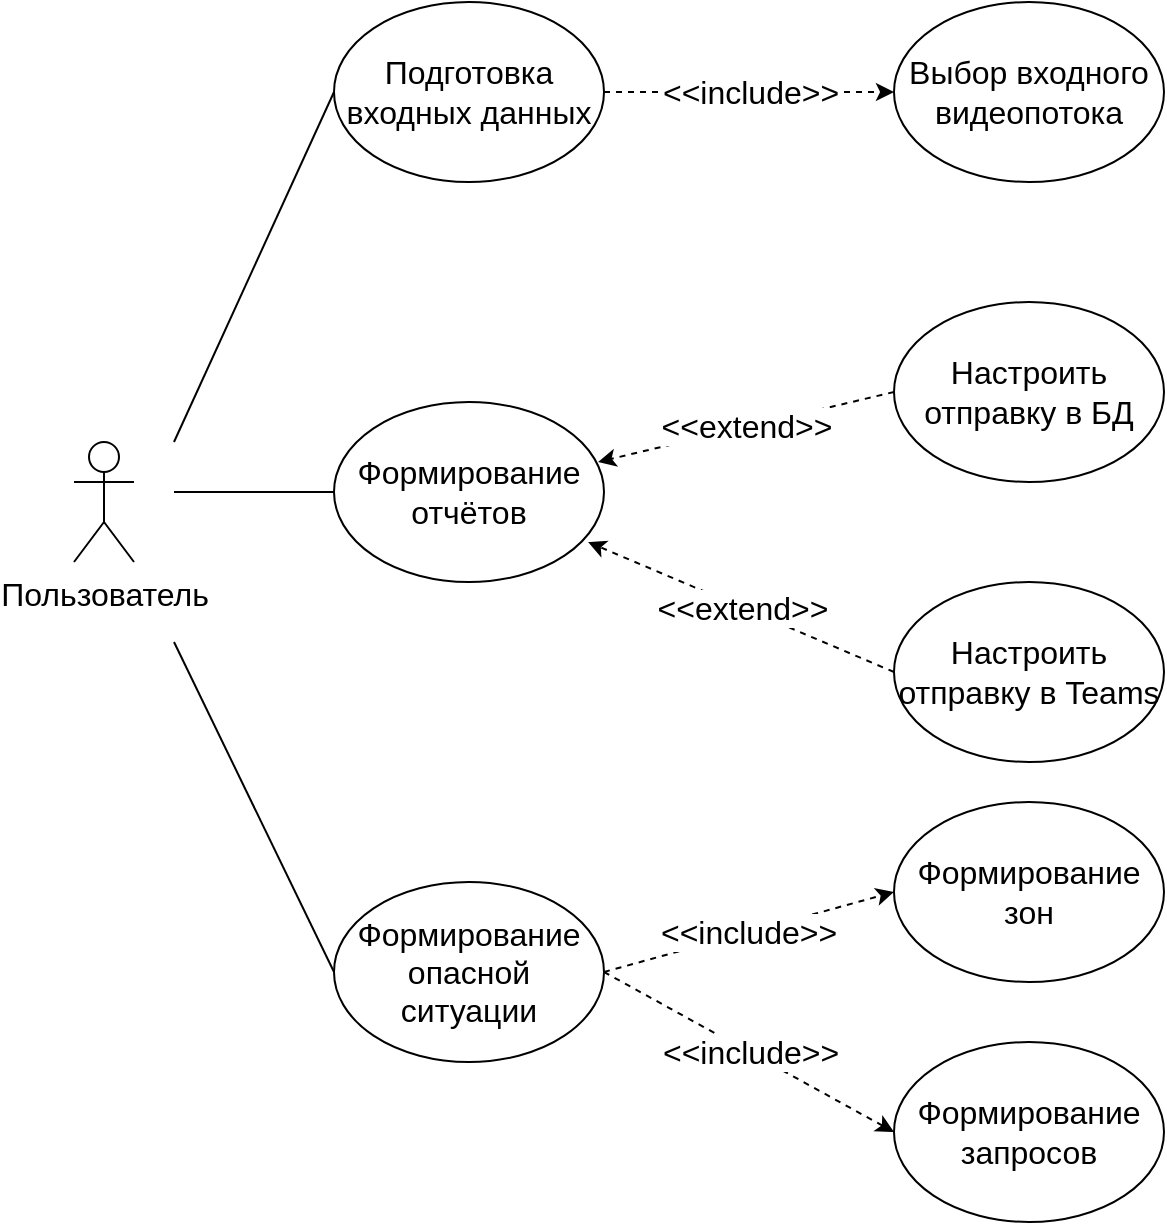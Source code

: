 <mxfile version="17.4.0" type="device" pages="8"><diagram id="j86pn8j5dcIcFoAPpCld" name="User usings"><mxGraphModel dx="3076" dy="1958" grid="1" gridSize="10" guides="1" tooltips="1" connect="1" arrows="1" fold="1" page="1" pageScale="1" pageWidth="827" pageHeight="1169" math="0" shadow="0"><root><mxCell id="0"/><mxCell id="1" parent="0"/><mxCell id="ZWi7MEKL4olAY0c0OgVs-1" value="Пользователь" style="shape=umlActor;verticalLabelPosition=bottom;verticalAlign=top;html=1;outlineConnect=0;fontSize=16;" parent="1" vertex="1"><mxGeometry x="-830" y="20" width="30" height="60" as="geometry"/></mxCell><mxCell id="ZWi7MEKL4olAY0c0OgVs-2" value="Подготовка входных данных" style="ellipse;whiteSpace=wrap;html=1;fontSize=16;" parent="1" vertex="1"><mxGeometry x="-700" y="-200" width="135" height="90" as="geometry"/></mxCell><mxCell id="ZWi7MEKL4olAY0c0OgVs-3" value="Формирование отчётов" style="ellipse;whiteSpace=wrap;html=1;fontSize=16;" parent="1" vertex="1"><mxGeometry x="-700" width="135" height="90" as="geometry"/></mxCell><mxCell id="ZWi7MEKL4olAY0c0OgVs-4" value="Формирование опасной ситуации" style="ellipse;whiteSpace=wrap;html=1;fontSize=16;" parent="1" vertex="1"><mxGeometry x="-700" y="240" width="135" height="90" as="geometry"/></mxCell><mxCell id="ZWi7MEKL4olAY0c0OgVs-5" value="" style="endArrow=none;html=1;rounded=0;entryX=0;entryY=0.5;entryDx=0;entryDy=0;fontSize=16;" parent="1" target="ZWi7MEKL4olAY0c0OgVs-2" edge="1"><mxGeometry width="50" height="50" relative="1" as="geometry"><mxPoint x="-780" y="20" as="sourcePoint"/><mxPoint x="-280" y="100" as="targetPoint"/></mxGeometry></mxCell><mxCell id="ZWi7MEKL4olAY0c0OgVs-6" value="" style="endArrow=none;html=1;rounded=0;exitX=0;exitY=0.5;exitDx=0;exitDy=0;fontSize=16;" parent="1" source="ZWi7MEKL4olAY0c0OgVs-3" edge="1"><mxGeometry width="50" height="50" relative="1" as="geometry"><mxPoint x="-330" y="150" as="sourcePoint"/><mxPoint x="-780" y="45" as="targetPoint"/></mxGeometry></mxCell><mxCell id="ZWi7MEKL4olAY0c0OgVs-7" value="" style="endArrow=none;html=1;rounded=0;exitX=0;exitY=0.5;exitDx=0;exitDy=0;fontSize=16;" parent="1" source="ZWi7MEKL4olAY0c0OgVs-4" edge="1"><mxGeometry width="50" height="50" relative="1" as="geometry"><mxPoint x="-330" y="150" as="sourcePoint"/><mxPoint x="-780" y="120" as="targetPoint"/></mxGeometry></mxCell><mxCell id="ZWi7MEKL4olAY0c0OgVs-8" value="Выбор входного видеопотока" style="ellipse;whiteSpace=wrap;html=1;fontSize=16;" parent="1" vertex="1"><mxGeometry x="-420" y="-200" width="135" height="90" as="geometry"/></mxCell><mxCell id="ZWi7MEKL4olAY0c0OgVs-9" value="&amp;lt;&amp;lt;include&amp;gt;&amp;gt;" style="endArrow=classic;html=1;rounded=0;entryX=0;entryY=0.5;entryDx=0;entryDy=0;fontSize=16;dashed=1;exitX=1;exitY=0.5;exitDx=0;exitDy=0;" parent="1" source="ZWi7MEKL4olAY0c0OgVs-2" target="ZWi7MEKL4olAY0c0OgVs-8" edge="1"><mxGeometry width="50" height="50" relative="1" as="geometry"><mxPoint x="-590" y="-155" as="sourcePoint"/><mxPoint x="-340" y="-100" as="targetPoint"/></mxGeometry></mxCell><mxCell id="ZWi7MEKL4olAY0c0OgVs-10" value="Настроить отправку в БД" style="ellipse;whiteSpace=wrap;html=1;fontSize=16;" parent="1" vertex="1"><mxGeometry x="-420" y="-50" width="135" height="90" as="geometry"/></mxCell><mxCell id="ZWi7MEKL4olAY0c0OgVs-11" value="Настроить отправку в Teams" style="ellipse;whiteSpace=wrap;html=1;fontSize=16;" parent="1" vertex="1"><mxGeometry x="-420" y="90" width="135" height="90" as="geometry"/></mxCell><mxCell id="ZWi7MEKL4olAY0c0OgVs-12" value="&amp;lt;&amp;lt;extend&amp;gt;&amp;gt;" style="endArrow=classic;html=1;rounded=0;dashed=1;fontSize=16;exitX=0;exitY=0.5;exitDx=0;exitDy=0;entryX=0.978;entryY=0.333;entryDx=0;entryDy=0;entryPerimeter=0;" parent="1" source="ZWi7MEKL4olAY0c0OgVs-10" target="ZWi7MEKL4olAY0c0OgVs-3" edge="1"><mxGeometry width="50" height="50" relative="1" as="geometry"><mxPoint x="-390" y="130" as="sourcePoint"/><mxPoint x="-340" y="80" as="targetPoint"/></mxGeometry></mxCell><mxCell id="ZWi7MEKL4olAY0c0OgVs-13" value="&amp;lt;&amp;lt;extend&amp;gt;&amp;gt;" style="endArrow=classic;html=1;rounded=0;dashed=1;fontSize=16;exitX=0;exitY=0.5;exitDx=0;exitDy=0;entryX=0.941;entryY=0.778;entryDx=0;entryDy=0;entryPerimeter=0;" parent="1" source="ZWi7MEKL4olAY0c0OgVs-11" target="ZWi7MEKL4olAY0c0OgVs-3" edge="1"><mxGeometry width="50" height="50" relative="1" as="geometry"><mxPoint x="-450" y="20" as="sourcePoint"/><mxPoint x="-600" y="50" as="targetPoint"/></mxGeometry></mxCell><mxCell id="ZWi7MEKL4olAY0c0OgVs-14" value="&amp;lt;&amp;lt;include&amp;gt;&amp;gt;" style="endArrow=classic;html=1;rounded=0;fontSize=16;dashed=1;exitX=1;exitY=0.5;exitDx=0;exitDy=0;entryX=0;entryY=0.5;entryDx=0;entryDy=0;" parent="1" source="ZWi7MEKL4olAY0c0OgVs-4" target="ZWi7MEKL4olAY0c0OgVs-15" edge="1"><mxGeometry width="50" height="50" relative="1" as="geometry"><mxPoint x="-595" y="-105" as="sourcePoint"/><mxPoint x="-500" y="280" as="targetPoint"/></mxGeometry></mxCell><mxCell id="ZWi7MEKL4olAY0c0OgVs-15" value="Формирование зон" style="ellipse;whiteSpace=wrap;html=1;fontSize=16;" parent="1" vertex="1"><mxGeometry x="-420" y="200" width="135" height="90" as="geometry"/></mxCell><mxCell id="ZWi7MEKL4olAY0c0OgVs-16" value="Формирование запросов" style="ellipse;whiteSpace=wrap;html=1;fontSize=16;" parent="1" vertex="1"><mxGeometry x="-420" y="320" width="135" height="90" as="geometry"/></mxCell><mxCell id="ZWi7MEKL4olAY0c0OgVs-17" value="&amp;lt;&amp;lt;include&amp;gt;&amp;gt;" style="endArrow=classic;html=1;rounded=0;fontSize=16;dashed=1;entryX=0;entryY=0.5;entryDx=0;entryDy=0;exitX=1;exitY=0.5;exitDx=0;exitDy=0;" parent="1" source="ZWi7MEKL4olAY0c0OgVs-4" target="ZWi7MEKL4olAY0c0OgVs-16" edge="1"><mxGeometry width="50" height="50" relative="1" as="geometry"><mxPoint x="-600" y="280" as="sourcePoint"/><mxPoint x="-450" y="295" as="targetPoint"/></mxGeometry></mxCell></root></mxGraphModel></diagram><diagram id="ZqLdCWvlTGsoJPUxcfpM" name="Modeling Using Algorithm"><mxGraphModel dx="1422" dy="789" grid="1" gridSize="10" guides="1" tooltips="1" connect="1" arrows="1" fold="1" page="1" pageScale="1" pageWidth="827" pageHeight="1169" math="0" shadow="0"><root><mxCell id="0"/><mxCell id="1" parent="0"/><mxCell id="7rPCWnCQ4VtQv08maw1f-24" value="" style="ellipse;whiteSpace=wrap;html=1;aspect=fixed;fontSize=18;" parent="1" vertex="1"><mxGeometry x="290" y="585" width="75" height="75" as="geometry"/></mxCell><mxCell id="7rPCWnCQ4VtQv08maw1f-1" style="edgeStyle=orthogonalEdgeStyle;rounded=0;orthogonalLoop=1;jettySize=auto;html=1;exitX=0.5;exitY=1;exitDx=0;exitDy=0;entryX=0.5;entryY=0;entryDx=0;entryDy=0;fontSize=13;" parent="1" source="7rPCWnCQ4VtQv08maw1f-2" target="7rPCWnCQ4VtQv08maw1f-4" edge="1"><mxGeometry relative="1" as="geometry"/></mxCell><mxCell id="7rPCWnCQ4VtQv08maw1f-2" value="" style="ellipse;whiteSpace=wrap;html=1;aspect=fixed;fontSize=13;fillColor=#000000;" parent="1" vertex="1"><mxGeometry x="305" y="170" width="50" height="50" as="geometry"/></mxCell><mxCell id="7rPCWnCQ4VtQv08maw1f-3" style="edgeStyle=orthogonalEdgeStyle;rounded=0;orthogonalLoop=1;jettySize=auto;html=1;exitX=0.5;exitY=1;exitDx=0;exitDy=0;entryX=0.5;entryY=0;entryDx=0;entryDy=0;fontSize=13;" parent="1" source="7rPCWnCQ4VtQv08maw1f-4" target="7rPCWnCQ4VtQv08maw1f-7" edge="1"><mxGeometry relative="1" as="geometry"/></mxCell><mxCell id="7rPCWnCQ4VtQv08maw1f-4" value="Выбор запроса" style="rounded=1;whiteSpace=wrap;html=1;fontSize=13;fillColor=#FFFFFF;" parent="1" vertex="1"><mxGeometry x="270" y="290" width="120" height="60" as="geometry"/></mxCell><mxCell id="7rPCWnCQ4VtQv08maw1f-6" value="Нет" style="edgeStyle=orthogonalEdgeStyle;rounded=0;orthogonalLoop=1;jettySize=auto;html=1;exitX=1;exitY=0.5;exitDx=0;exitDy=0;entryX=0.5;entryY=0;entryDx=0;entryDy=0;fontSize=13;" parent="1" source="7rPCWnCQ4VtQv08maw1f-7" target="7rPCWnCQ4VtQv08maw1f-9" edge="1"><mxGeometry relative="1" as="geometry"/></mxCell><mxCell id="Xrr5aUtmOYQ2I_F1olZj-1" value="Да" style="edgeStyle=orthogonalEdgeStyle;rounded=0;orthogonalLoop=1;jettySize=auto;html=1;exitX=0.5;exitY=1;exitDx=0;exitDy=0;entryX=0.5;entryY=0;entryDx=0;entryDy=0;fontSize=18;endArrow=classic;endFill=1;endSize=12;" parent="1" source="7rPCWnCQ4VtQv08maw1f-7" target="7rPCWnCQ4VtQv08maw1f-24" edge="1"><mxGeometry relative="1" as="geometry"/></mxCell><mxCell id="7rPCWnCQ4VtQv08maw1f-7" value="Запрос моделирует ситуацию?" style="rhombus;whiteSpace=wrap;html=1;fontSize=13;fillColor=#FFFFFF;" parent="1" vertex="1"><mxGeometry x="238.75" y="380" width="182.5" height="121.66" as="geometry"/></mxCell><mxCell id="7rPCWnCQ4VtQv08maw1f-8" style="edgeStyle=orthogonalEdgeStyle;rounded=0;orthogonalLoop=1;jettySize=auto;html=1;exitX=0.5;exitY=1;exitDx=0;exitDy=0;entryX=0.5;entryY=0;entryDx=0;entryDy=0;fontSize=13;" parent="1" source="7rPCWnCQ4VtQv08maw1f-9" target="7rPCWnCQ4VtQv08maw1f-12" edge="1"><mxGeometry relative="1" as="geometry"><mxPoint x="500" y="590" as="targetPoint"/></mxGeometry></mxCell><mxCell id="7rPCWnCQ4VtQv08maw1f-9" value="Редактировать параметры запроса" style="rounded=1;whiteSpace=wrap;html=1;fontSize=13;fillColor=#FFFFFF;" parent="1" vertex="1"><mxGeometry x="440" y="483.33" width="120" height="60" as="geometry"/></mxCell><mxCell id="7rPCWnCQ4VtQv08maw1f-10" value="да" style="edgeStyle=orthogonalEdgeStyle;rounded=0;orthogonalLoop=1;jettySize=auto;html=1;exitX=0.5;exitY=1;exitDx=0;exitDy=0;entryX=0.5;entryY=0;entryDx=0;entryDy=0;fontSize=13;" parent="1" source="7rPCWnCQ4VtQv08maw1f-12" target="7rPCWnCQ4VtQv08maw1f-14" edge="1"><mxGeometry relative="1" as="geometry"/></mxCell><mxCell id="7rPCWnCQ4VtQv08maw1f-11" value="нет" style="edgeStyle=orthogonalEdgeStyle;rounded=0;orthogonalLoop=1;jettySize=auto;html=1;exitX=1;exitY=0.5;exitDx=0;exitDy=0;fontSize=13;" parent="1" source="7rPCWnCQ4VtQv08maw1f-12" edge="1"><mxGeometry relative="1" as="geometry"><mxPoint x="500" y="870" as="targetPoint"/><Array as="points"><mxPoint x="610" y="645"/><mxPoint x="610" y="840"/><mxPoint x="500" y="840"/></Array></mxGeometry></mxCell><mxCell id="7rPCWnCQ4VtQv08maw1f-12" value="Необходимо добавить зону?" style="rhombus;whiteSpace=wrap;html=1;fontSize=13;fillColor=#FFFFFF;" parent="1" vertex="1"><mxGeometry x="440" y="600" width="120" height="90" as="geometry"/></mxCell><mxCell id="7rPCWnCQ4VtQv08maw1f-13" style="edgeStyle=orthogonalEdgeStyle;rounded=0;orthogonalLoop=1;jettySize=auto;html=1;exitX=0.5;exitY=1;exitDx=0;exitDy=0;entryX=0.5;entryY=0;entryDx=0;entryDy=0;fontSize=13;" parent="1" source="7rPCWnCQ4VtQv08maw1f-14" edge="1"><mxGeometry relative="1" as="geometry"><mxPoint x="500" y="870" as="targetPoint"/></mxGeometry></mxCell><mxCell id="7rPCWnCQ4VtQv08maw1f-14" value="Добавить зону" style="rounded=1;whiteSpace=wrap;html=1;fontSize=13;fillColor=#FFFFFF;" parent="1" vertex="1"><mxGeometry x="440" y="760" width="120" height="60" as="geometry"/></mxCell><mxCell id="7rPCWnCQ4VtQv08maw1f-15" style="edgeStyle=orthogonalEdgeStyle;rounded=0;orthogonalLoop=1;jettySize=auto;html=1;exitX=0.5;exitY=1;exitDx=0;exitDy=0;entryX=0.5;entryY=0;entryDx=0;entryDy=0;fontSize=13;" parent="1" source="7rPCWnCQ4VtQv08maw1f-16" target="7rPCWnCQ4VtQv08maw1f-19" edge="1"><mxGeometry relative="1" as="geometry"/></mxCell><mxCell id="7rPCWnCQ4VtQv08maw1f-16" value="Выбрать зону" style="rounded=1;whiteSpace=wrap;html=1;fontSize=13;fillColor=#FFFFFF;" parent="1" vertex="1"><mxGeometry x="440" y="870" width="120" height="60" as="geometry"/></mxCell><mxCell id="7rPCWnCQ4VtQv08maw1f-17" value="нет" style="edgeStyle=orthogonalEdgeStyle;rounded=0;orthogonalLoop=1;jettySize=auto;html=1;exitX=1;exitY=0.5;exitDx=0;exitDy=0;fontSize=13;" parent="1" source="7rPCWnCQ4VtQv08maw1f-19" target="7rPCWnCQ4VtQv08maw1f-21" edge="1"><mxGeometry relative="1" as="geometry"><mxPoint x="640" y="1060" as="targetPoint"/></mxGeometry></mxCell><mxCell id="7rPCWnCQ4VtQv08maw1f-18" value="да" style="edgeStyle=orthogonalEdgeStyle;rounded=0;orthogonalLoop=1;jettySize=auto;html=1;exitX=0.5;exitY=1;exitDx=0;exitDy=0;fontSize=13;entryX=0.5;entryY=0;entryDx=0;entryDy=0;" parent="1" source="7rPCWnCQ4VtQv08maw1f-19" target="7rPCWnCQ4VtQv08maw1f-4" edge="1"><mxGeometry x="-0.976" relative="1" as="geometry"><mxPoint x="330" y="280" as="targetPoint"/><Array as="points"><mxPoint x="500" y="1170"/><mxPoint x="790" y="1170"/><mxPoint x="790" y="260"/><mxPoint x="330" y="260"/></Array><mxPoint as="offset"/></mxGeometry></mxCell><mxCell id="7rPCWnCQ4VtQv08maw1f-19" value="Зона соответствует ситуации?" style="rhombus;whiteSpace=wrap;html=1;fontSize=13;fillColor=#FFFFFF;" parent="1" vertex="1"><mxGeometry x="412.5" y="960" width="175" height="80" as="geometry"/></mxCell><mxCell id="7rPCWnCQ4VtQv08maw1f-20" style="edgeStyle=orthogonalEdgeStyle;rounded=0;orthogonalLoop=1;jettySize=auto;html=1;exitX=0.5;exitY=1;exitDx=0;exitDy=0;fontSize=13;" parent="1" source="7rPCWnCQ4VtQv08maw1f-21" edge="1"><mxGeometry relative="1" as="geometry"><mxPoint x="620.429" y="1170" as="targetPoint"/></mxGeometry></mxCell><mxCell id="7rPCWnCQ4VtQv08maw1f-21" value="Редактировать параметры запроса" style="rounded=1;whiteSpace=wrap;html=1;fontSize=13;fillColor=#FFFFFF;" parent="1" vertex="1"><mxGeometry x="560" y="1040" width="120" height="60" as="geometry"/></mxCell><mxCell id="7rPCWnCQ4VtQv08maw1f-22" value="" style="ellipse;whiteSpace=wrap;html=1;aspect=fixed;fontSize=13;fillColor=#000000;" parent="1" vertex="1"><mxGeometry x="300" y="595" width="55" height="55" as="geometry"/></mxCell></root></mxGraphModel></diagram><diagram id="8FyuDGhRjTfd1rPmkiZR" name="Context"><mxGraphModel dx="2500" dy="2097" grid="1" gridSize="10" guides="1" tooltips="1" connect="1" arrows="1" fold="1" page="1" pageScale="1" pageWidth="827" pageHeight="1169" math="0" shadow="0"><root><mxCell id="0"/><mxCell id="1" parent="0"/><mxCell id="VSdM819Fcba82L3e_YJX-14" value="Детктирует" style="edgeStyle=orthogonalEdgeStyle;rounded=0;orthogonalLoop=1;jettySize=auto;html=1;exitX=0.25;exitY=1;exitDx=0;exitDy=0;fontSize=16;endSize=12;" parent="1" source="VSdM819Fcba82L3e_YJX-1" target="VSdM819Fcba82L3e_YJX-15" edge="1"><mxGeometry relative="1" as="geometry"><mxPoint x="369.667" y="440" as="targetPoint"/></mxGeometry></mxCell><mxCell id="VSdM819Fcba82L3e_YJX-16" value="Формирует" style="edgeStyle=orthogonalEdgeStyle;rounded=0;orthogonalLoop=1;jettySize=auto;html=1;exitX=0;exitY=0.5;exitDx=0;exitDy=0;fontSize=16;endSize=12;" parent="1" source="VSdM819Fcba82L3e_YJX-1" target="VSdM819Fcba82L3e_YJX-17" edge="1"><mxGeometry relative="1" as="geometry"><mxPoint x="160" y="319.667" as="targetPoint"/></mxGeometry></mxCell><mxCell id="AyzSSzDK_02H28hhMZPZ-10" value="Использует" style="edgeStyle=orthogonalEdgeStyle;rounded=0;orthogonalLoop=1;jettySize=auto;html=1;exitX=0.75;exitY=1;exitDx=0;exitDy=0;entryX=0.5;entryY=0;entryDx=0;entryDy=0;fontSize=16;endArrow=classic;endFill=1;endSize=12;" parent="1" source="VSdM819Fcba82L3e_YJX-1" target="AyzSSzDK_02H28hhMZPZ-1" edge="1"><mxGeometry relative="1" as="geometry"/></mxCell><mxCell id="VSdM819Fcba82L3e_YJX-1" value="Система контроля безопасности" style="rounded=0;whiteSpace=wrap;html=1;fontSize=16;" parent="1" vertex="1"><mxGeometry x="280" y="280" width="190" height="80" as="geometry"/></mxCell><mxCell id="VSdM819Fcba82L3e_YJX-3" value="Осуществляет &lt;br style=&quot;font-size: 16px;&quot;&gt;взаимодействие" style="edgeStyle=orthogonalEdgeStyle;rounded=0;orthogonalLoop=1;jettySize=auto;html=1;exitX=1;exitY=0.5;exitDx=0;exitDy=0;entryX=0.5;entryY=0;entryDx=0;entryDy=0;fontSize=16;endSize=12;" parent="1" source="VSdM819Fcba82L3e_YJX-2" target="VSdM819Fcba82L3e_YJX-1" edge="1"><mxGeometry relative="1" as="geometry"/></mxCell><mxCell id="VSdM819Fcba82L3e_YJX-5" value="Моделирует" style="edgeStyle=orthogonalEdgeStyle;rounded=0;orthogonalLoop=1;jettySize=auto;html=1;exitX=0.75;exitY=0;exitDx=0;exitDy=0;fontSize=16;endSize=12;" parent="1" source="VSdM819Fcba82L3e_YJX-2" target="VSdM819Fcba82L3e_YJX-6" edge="1"><mxGeometry relative="1" as="geometry"><mxPoint x="240" y="40" as="targetPoint"/></mxGeometry></mxCell><mxCell id="VSdM819Fcba82L3e_YJX-7" value="Выделяет" style="edgeStyle=orthogonalEdgeStyle;rounded=0;orthogonalLoop=1;jettySize=auto;html=1;exitX=0.25;exitY=0;exitDx=0;exitDy=0;fontSize=16;endSize=12;" parent="1" source="VSdM819Fcba82L3e_YJX-2" target="VSdM819Fcba82L3e_YJX-8" edge="1"><mxGeometry relative="1" as="geometry"><mxPoint x="70" y="40" as="targetPoint"/></mxGeometry></mxCell><mxCell id="VSdM819Fcba82L3e_YJX-2" value="Оператор" style="rounded=0;whiteSpace=wrap;html=1;fontSize=16;" parent="1" vertex="1"><mxGeometry x="80" y="120" width="140" height="80" as="geometry"/></mxCell><mxCell id="VSdM819Fcba82L3e_YJX-9" value="Использует" style="edgeStyle=orthogonalEdgeStyle;rounded=0;orthogonalLoop=1;jettySize=auto;html=1;exitX=0;exitY=0.5;exitDx=0;exitDy=0;entryX=1;entryY=0.5;entryDx=0;entryDy=0;fontSize=16;endSize=12;" parent="1" source="VSdM819Fcba82L3e_YJX-6" target="VSdM819Fcba82L3e_YJX-8" edge="1"><mxGeometry relative="1" as="geometry"/></mxCell><mxCell id="VSdM819Fcba82L3e_YJX-6" value="Опасная ситуация" style="rounded=0;whiteSpace=wrap;html=1;fontSize=16;" parent="1" vertex="1"><mxGeometry x="240" y="-60" width="120" height="60" as="geometry"/></mxCell><mxCell id="UNHsdsgSHyvgOpgtJcCl-1" value="Анализирует" style="edgeStyle=orthogonalEdgeStyle;rounded=0;orthogonalLoop=1;jettySize=auto;html=1;exitX=0;exitY=0.5;exitDx=0;exitDy=0;entryX=0;entryY=0.5;entryDx=0;entryDy=0;startSize=6;endSize=12;fontSize=16;" parent="1" source="VSdM819Fcba82L3e_YJX-8" target="VSdM819Fcba82L3e_YJX-15" edge="1"><mxGeometry relative="1" as="geometry"><Array as="points"><mxPoint x="-260" y="-30"/><mxPoint x="-260" y="500"/></Array></mxGeometry></mxCell><mxCell id="VSdM819Fcba82L3e_YJX-8" value="Зона" style="rounded=0;whiteSpace=wrap;html=1;fontSize=16;" parent="1" vertex="1"><mxGeometry x="-40" y="-60" width="120" height="60" as="geometry"/></mxCell><mxCell id="VSdM819Fcba82L3e_YJX-12" style="edgeStyle=orthogonalEdgeStyle;rounded=0;orthogonalLoop=1;jettySize=auto;html=1;exitX=0.5;exitY=1;exitDx=0;exitDy=0;entryX=1;entryY=0.5;entryDx=0;entryDy=0;fontSize=16;endSize=12;" parent="1" source="VSdM819Fcba82L3e_YJX-11" target="VSdM819Fcba82L3e_YJX-1" edge="1"><mxGeometry relative="1" as="geometry"/></mxCell><mxCell id="VSdM819Fcba82L3e_YJX-13" value="Формирует &lt;br style=&quot;font-size: 16px;&quot;&gt;видеопоток" style="edgeLabel;html=1;align=center;verticalAlign=middle;resizable=0;points=[];fontSize=16;" parent="VSdM819Fcba82L3e_YJX-12" vertex="1" connectable="0"><mxGeometry x="0.235" y="3" relative="1" as="geometry"><mxPoint as="offset"/></mxGeometry></mxCell><mxCell id="VSdM819Fcba82L3e_YJX-11" value="Камера" style="rounded=0;whiteSpace=wrap;html=1;fontSize=16;" parent="1" vertex="1"><mxGeometry x="520" y="160" width="180" height="80" as="geometry"/></mxCell><mxCell id="VSdM819Fcba82L3e_YJX-15" value="Человек" style="rounded=0;whiteSpace=wrap;html=1;fontSize=16;" parent="1" vertex="1"><mxGeometry x="109.997" y="470" width="120" height="60" as="geometry"/></mxCell><mxCell id="VSdM819Fcba82L3e_YJX-17" value="Отчёт" style="rounded=0;whiteSpace=wrap;html=1;fontSize=16;" parent="1" vertex="1"><mxGeometry y="289.997" width="120" height="60" as="geometry"/></mxCell><mxCell id="VSdM819Fcba82L3e_YJX-21" style="edgeStyle=orthogonalEdgeStyle;rounded=0;orthogonalLoop=1;jettySize=auto;html=1;exitX=1;exitY=0.5;exitDx=0;exitDy=0;entryX=0;entryY=0.5;entryDx=0;entryDy=0;fontSize=16;endSize=12;endArrow=block;endFill=0;" parent="1" source="VSdM819Fcba82L3e_YJX-19" target="VSdM819Fcba82L3e_YJX-17" edge="1"><mxGeometry relative="1" as="geometry"/></mxCell><mxCell id="VSdM819Fcba82L3e_YJX-19" value="Отчёт в БД" style="rounded=0;whiteSpace=wrap;html=1;fontSize=16;" parent="1" vertex="1"><mxGeometry x="-200" y="219.997" width="120" height="60" as="geometry"/></mxCell><mxCell id="VSdM819Fcba82L3e_YJX-22" style="edgeStyle=orthogonalEdgeStyle;rounded=0;orthogonalLoop=1;jettySize=auto;html=1;exitX=1;exitY=0.5;exitDx=0;exitDy=0;entryX=0;entryY=0.5;entryDx=0;entryDy=0;fontSize=16;endArrow=block;endFill=0;endSize=12;" parent="1" source="VSdM819Fcba82L3e_YJX-20" target="VSdM819Fcba82L3e_YJX-17" edge="1"><mxGeometry relative="1" as="geometry"/></mxCell><mxCell id="VSdM819Fcba82L3e_YJX-20" value="Отчёт в Teams" style="rounded=0;whiteSpace=wrap;html=1;fontSize=16;" parent="1" vertex="1"><mxGeometry x="-200" y="359.997" width="120" height="60" as="geometry"/></mxCell><mxCell id="AyzSSzDK_02H28hhMZPZ-1" value="Алгоритм" style="rounded=0;whiteSpace=wrap;html=1;fontSize=16;" parent="1" vertex="1"><mxGeometry x="363" y="460" width="120" height="60" as="geometry"/></mxCell><mxCell id="AyzSSzDK_02H28hhMZPZ-2" value="" style="endArrow=block;endFill=0;endSize=12;html=1;rounded=0;fontSize=16;entryX=0.5;entryY=1;entryDx=0;entryDy=0;exitX=0.5;exitY=0;exitDx=0;exitDy=0;edgeStyle=orthogonalEdgeStyle;" parent="1" source="AyzSSzDK_02H28hhMZPZ-3" target="AyzSSzDK_02H28hhMZPZ-1" edge="1"><mxGeometry width="160" relative="1" as="geometry"><mxPoint x="413" y="600" as="sourcePoint"/><mxPoint x="613" y="480" as="targetPoint"/></mxGeometry></mxCell><mxCell id="AyzSSzDK_02H28hhMZPZ-3" value="Алгоритм формирования зоны" style="rounded=0;whiteSpace=wrap;html=1;fontSize=16;" parent="1" vertex="1"><mxGeometry x="293" y="630" width="120" height="60" as="geometry"/></mxCell><mxCell id="AyzSSzDK_02H28hhMZPZ-4" value="Алгоритм формирования запроса" style="rounded=0;whiteSpace=wrap;html=1;fontSize=16;" parent="1" vertex="1"><mxGeometry x="433" y="630" width="120" height="60" as="geometry"/></mxCell><mxCell id="AyzSSzDK_02H28hhMZPZ-5" value="" style="endArrow=block;endFill=0;endSize=12;html=1;rounded=0;fontSize=16;exitX=0.5;exitY=0;exitDx=0;exitDy=0;edgeStyle=orthogonalEdgeStyle;" parent="1" source="AyzSSzDK_02H28hhMZPZ-4" edge="1"><mxGeometry width="160" relative="1" as="geometry"><mxPoint x="323" y="640" as="sourcePoint"/><mxPoint x="423" y="520" as="targetPoint"/></mxGeometry></mxCell><mxCell id="AyzSSzDK_02H28hhMZPZ-6" value="Алгоритм формирования нейронной сети" style="rounded=0;whiteSpace=wrap;html=1;fontSize=16;" parent="1" vertex="1"><mxGeometry x="563" y="630" width="120" height="60" as="geometry"/></mxCell><mxCell id="AyzSSzDK_02H28hhMZPZ-7" value="" style="endArrow=block;endFill=0;endSize=12;html=1;rounded=0;fontSize=16;exitX=0.5;exitY=0;exitDx=0;exitDy=0;edgeStyle=orthogonalEdgeStyle;entryX=0.5;entryY=1;entryDx=0;entryDy=0;" parent="1" source="AyzSSzDK_02H28hhMZPZ-6" target="AyzSSzDK_02H28hhMZPZ-1" edge="1"><mxGeometry width="160" relative="1" as="geometry"><mxPoint x="503" y="640" as="sourcePoint"/><mxPoint x="433" y="530" as="targetPoint"/></mxGeometry></mxCell><mxCell id="AyzSSzDK_02H28hhMZPZ-8" value="Алгоритм формирования отчёта" style="rounded=0;whiteSpace=wrap;html=1;fontSize=16;" parent="1" vertex="1"><mxGeometry x="143" y="630" width="120" height="60" as="geometry"/></mxCell><mxCell id="AyzSSzDK_02H28hhMZPZ-9" value="" style="endArrow=block;endFill=0;endSize=12;html=1;rounded=0;fontSize=16;exitX=0.5;exitY=0;exitDx=0;exitDy=0;edgeStyle=orthogonalEdgeStyle;" parent="1" source="AyzSSzDK_02H28hhMZPZ-8" edge="1"><mxGeometry width="160" relative="1" as="geometry"><mxPoint x="363" y="640" as="sourcePoint"/><mxPoint x="423" y="520" as="targetPoint"/></mxGeometry></mxCell></root></mxGraphModel></diagram><diagram id="sIl7MyL9ym86fHq3z4At" name="Std"><mxGraphModel dx="1673" dy="928" grid="1" gridSize="10" guides="1" tooltips="1" connect="1" arrows="1" fold="1" page="1" pageScale="1" pageWidth="827" pageHeight="1169" math="0" shadow="0"><root><mxCell id="0"/><mxCell id="1" parent="0"/><mxCell id="b1FhsJ2ns1J2ofDlNNH2-1" value="" style="ellipse;whiteSpace=wrap;html=1;aspect=fixed;fontSize=18;" parent="1" vertex="1"><mxGeometry x="660" y="242.5" width="75" height="75" as="geometry"/></mxCell><mxCell id="b1FhsJ2ns1J2ofDlNNH2-2" value="" style="ellipse;whiteSpace=wrap;html=1;aspect=fixed;fontSize=13;fillColor=#000000;" parent="1" vertex="1"><mxGeometry x="670" y="252.5" width="55" height="55" as="geometry"/></mxCell><mxCell id="b1FhsJ2ns1J2ofDlNNH2-12" style="edgeStyle=orthogonalEdgeStyle;rounded=0;orthogonalLoop=1;jettySize=auto;html=1;exitX=0.5;exitY=1;exitDx=0;exitDy=0;entryX=0.5;entryY=0;entryDx=0;entryDy=0;fontSize=18;endArrow=classic;endFill=1;endSize=12;" parent="1" source="b1FhsJ2ns1J2ofDlNNH2-3" target="b1FhsJ2ns1J2ofDlNNH2-11" edge="1"><mxGeometry relative="1" as="geometry"/></mxCell><mxCell id="b1FhsJ2ns1J2ofDlNNH2-3" value="" style="ellipse;whiteSpace=wrap;html=1;aspect=fixed;fontSize=13;fillColor=#000000;" parent="1" vertex="1"><mxGeometry x="280" y="125" width="55" height="55" as="geometry"/></mxCell><mxCell id="b1FhsJ2ns1J2ofDlNNH2-4" value="Запуск программы" style="text;html=1;align=center;verticalAlign=middle;resizable=0;points=[];autosize=1;strokeColor=none;fillColor=none;fontSize=18;" parent="1" vertex="1"><mxGeometry x="329" y="120" width="170" height="30" as="geometry"/></mxCell><mxCell id="b1FhsJ2ns1J2ofDlNNH2-7" value="Видеопоток открылся успешно" style="edgeStyle=orthogonalEdgeStyle;rounded=0;orthogonalLoop=1;jettySize=auto;html=1;exitX=0.5;exitY=1;exitDx=0;exitDy=0;fontSize=18;endArrow=classic;endFill=1;endSize=12;" parent="1" source="b1FhsJ2ns1J2ofDlNNH2-5" target="b1FhsJ2ns1J2ofDlNNH2-8" edge="1"><mxGeometry relative="1" as="geometry"><mxPoint x="308" y="530" as="targetPoint"/></mxGeometry></mxCell><mxCell id="b1FhsJ2ns1J2ofDlNNH2-5" value="Открыть видеопоток" style="rounded=1;whiteSpace=wrap;html=1;fontSize=18;" parent="1" vertex="1"><mxGeometry x="247.5" y="410" width="120" height="60" as="geometry"/></mxCell><mxCell id="b1FhsJ2ns1J2ofDlNNH2-9" value="Получен кадр &lt;br&gt;из видеопотка" style="edgeStyle=orthogonalEdgeStyle;rounded=0;orthogonalLoop=1;jettySize=auto;html=1;exitX=1;exitY=0.5;exitDx=0;exitDy=0;fontSize=18;endArrow=classic;endFill=1;endSize=12;" parent="1" source="b1FhsJ2ns1J2ofDlNNH2-8" target="b1FhsJ2ns1J2ofDlNNH2-10" edge="1"><mxGeometry relative="1" as="geometry"><mxPoint x="480" y="590" as="targetPoint"/></mxGeometry></mxCell><mxCell id="b1FhsJ2ns1J2ofDlNNH2-8" value="Запустить детектирование" style="rounded=1;whiteSpace=wrap;html=1;fontSize=18;" parent="1" vertex="1"><mxGeometry x="226.88" y="550" width="161.25" height="80.63" as="geometry"/></mxCell><mxCell id="b1FhsJ2ns1J2ofDlNNH2-17" value="Изображение обработано" style="edgeStyle=orthogonalEdgeStyle;rounded=0;orthogonalLoop=1;jettySize=auto;html=1;exitX=0.5;exitY=1;exitDx=0;exitDy=0;fontSize=18;endArrow=classic;endFill=1;endSize=12;entryX=0.5;entryY=0;entryDx=0;entryDy=0;" parent="1" source="b1FhsJ2ns1J2ofDlNNH2-10" target="b1FhsJ2ns1J2ofDlNNH2-18" edge="1"><mxGeometry relative="1" as="geometry"><mxPoint x="660" y="710" as="targetPoint"/></mxGeometry></mxCell><mxCell id="b1FhsJ2ns1J2ofDlNNH2-10" value="Обработать изображение" style="rounded=1;whiteSpace=wrap;html=1;fontSize=18;" parent="1" vertex="1"><mxGeometry x="600" y="560.32" width="120" height="60" as="geometry"/></mxCell><mxCell id="b1FhsJ2ns1J2ofDlNNH2-13" value="Пользователь &lt;br&gt;закрывает программу" style="edgeStyle=orthogonalEdgeStyle;rounded=0;orthogonalLoop=1;jettySize=auto;html=1;exitX=1;exitY=0.5;exitDx=0;exitDy=0;entryX=0;entryY=0.5;entryDx=0;entryDy=0;fontSize=18;endArrow=classic;endFill=1;endSize=12;" parent="1" source="b1FhsJ2ns1J2ofDlNNH2-11" target="b1FhsJ2ns1J2ofDlNNH2-1" edge="1"><mxGeometry relative="1" as="geometry"/></mxCell><mxCell id="b1FhsJ2ns1J2ofDlNNH2-15" value="Пользователь начинает работу" style="edgeStyle=orthogonalEdgeStyle;rounded=0;orthogonalLoop=1;jettySize=auto;html=1;exitX=0.5;exitY=1;exitDx=0;exitDy=0;entryX=0.5;entryY=0;entryDx=0;entryDy=0;fontSize=18;endArrow=classic;endFill=1;endSize=12;startArrow=classic;startFill=1;startSize=12;" parent="1" source="b1FhsJ2ns1J2ofDlNNH2-11" target="b1FhsJ2ns1J2ofDlNNH2-5" edge="1"><mxGeometry relative="1" as="geometry"/></mxCell><mxCell id="b1FhsJ2ns1J2ofDlNNH2-11" value="Ожидание сигнала" style="rounded=1;whiteSpace=wrap;html=1;fontSize=18;" parent="1" vertex="1"><mxGeometry x="247.51" y="250" width="120" height="60" as="geometry"/></mxCell><mxCell id="b1FhsJ2ns1J2ofDlNNH2-14" value="Выключение программы" style="text;html=1;align=center;verticalAlign=middle;resizable=0;points=[];autosize=1;strokeColor=none;fillColor=none;fontSize=18;" parent="1" vertex="1"><mxGeometry x="725" y="230" width="220" height="30" as="geometry"/></mxCell><mxCell id="b1FhsJ2ns1J2ofDlNNH2-16" value="Обработка изображения" style="edgeStyle=orthogonalEdgeStyle;rounded=0;orthogonalLoop=1;jettySize=auto;html=1;exitX=0.25;exitY=0;exitDx=0;exitDy=0;entryX=0.75;entryY=0;entryDx=0;entryDy=0;fontSize=18;endArrow=classic;endFill=1;endSize=12;curved=1;" parent="1" source="b1FhsJ2ns1J2ofDlNNH2-10" target="b1FhsJ2ns1J2ofDlNNH2-10" edge="1"><mxGeometry y="10" relative="1" as="geometry"><Array as="points"><mxPoint x="630" y="510"/><mxPoint x="690" y="510"/></Array><mxPoint as="offset"/></mxGeometry></mxCell><mxCell id="b1FhsJ2ns1J2ofDlNNH2-19" style="edgeStyle=orthogonalEdgeStyle;rounded=0;orthogonalLoop=1;jettySize=auto;html=1;exitX=1;exitY=0.5;exitDx=0;exitDy=0;fontSize=18;endArrow=classic;endFill=1;endSize=12;" parent="1" source="b1FhsJ2ns1J2ofDlNNH2-18" target="b1FhsJ2ns1J2ofDlNNH2-20" edge="1"><mxGeometry relative="1" as="geometry"><mxPoint x="860" y="640" as="targetPoint"/></mxGeometry></mxCell><mxCell id="b1FhsJ2ns1J2ofDlNNH2-18" value="Определить рабочего" style="rounded=1;whiteSpace=wrap;html=1;fontSize=18;" parent="1" vertex="1"><mxGeometry x="600" y="720" width="120" height="60" as="geometry"/></mxCell><mxCell id="b1FhsJ2ns1J2ofDlNNH2-21" value="Нет" style="edgeStyle=orthogonalEdgeStyle;rounded=0;orthogonalLoop=1;jettySize=auto;html=1;exitX=0.5;exitY=0;exitDx=0;exitDy=0;entryX=1;entryY=0.5;entryDx=0;entryDy=0;fontSize=18;endArrow=classic;endFill=1;endSize=12;" parent="1" source="b1FhsJ2ns1J2ofDlNNH2-20" target="b1FhsJ2ns1J2ofDlNNH2-10" edge="1"><mxGeometry relative="1" as="geometry"/></mxCell><mxCell id="b1FhsJ2ns1J2ofDlNNH2-25" style="edgeStyle=orthogonalEdgeStyle;rounded=0;orthogonalLoop=1;jettySize=auto;html=1;exitX=1;exitY=0.5;exitDx=0;exitDy=0;entryX=0.5;entryY=0;entryDx=0;entryDy=0;fontSize=18;endArrow=classic;endFill=1;endSize=12;" parent="1" source="b1FhsJ2ns1J2ofDlNNH2-20" target="b1FhsJ2ns1J2ofDlNNH2-24" edge="1"><mxGeometry relative="1" as="geometry"/></mxCell><mxCell id="b1FhsJ2ns1J2ofDlNNH2-20" value="Рабочий&amp;nbsp; в зоне" style="rhombus;whiteSpace=wrap;html=1;fontSize=18;" parent="1" vertex="1"><mxGeometry x="820" y="610" width="170" height="80" as="geometry"/></mxCell><mxCell id="b1FhsJ2ns1J2ofDlNNH2-26" value="Нет" style="edgeStyle=orthogonalEdgeStyle;rounded=0;orthogonalLoop=1;jettySize=auto;html=1;exitX=1;exitY=0.5;exitDx=0;exitDy=0;entryX=1;entryY=0.25;entryDx=0;entryDy=0;fontSize=18;endArrow=classic;endFill=1;endSize=12;" parent="1" source="b1FhsJ2ns1J2ofDlNNH2-24" target="b1FhsJ2ns1J2ofDlNNH2-10" edge="1"><mxGeometry x="-0.824" y="10" relative="1" as="geometry"><mxPoint as="offset"/></mxGeometry></mxCell><mxCell id="b1FhsJ2ns1J2ofDlNNH2-27" value="Да" style="edgeStyle=orthogonalEdgeStyle;rounded=0;orthogonalLoop=1;jettySize=auto;html=1;exitX=0.5;exitY=1;exitDx=0;exitDy=0;fontSize=18;startArrow=none;startFill=0;endArrow=classic;endFill=1;startSize=12;endSize=12;entryX=0.5;entryY=0;entryDx=0;entryDy=0;" parent="1" source="b1FhsJ2ns1J2ofDlNNH2-24" target="b1FhsJ2ns1J2ofDlNNH2-28" edge="1"><mxGeometry relative="1" as="geometry"><mxPoint x="1079.941" y="950" as="targetPoint"/></mxGeometry></mxCell><mxCell id="b1FhsJ2ns1J2ofDlNNH2-24" value="Запрос обнаружил рабочего" style="rhombus;whiteSpace=wrap;html=1;fontSize=18;" parent="1" vertex="1"><mxGeometry x="980" y="760" width="200" height="110" as="geometry"/></mxCell><mxCell id="b1FhsJ2ns1J2ofDlNNH2-29" style="edgeStyle=orthogonalEdgeStyle;rounded=0;orthogonalLoop=1;jettySize=auto;html=1;exitX=0.5;exitY=1;exitDx=0;exitDy=0;entryX=0;entryY=0.75;entryDx=0;entryDy=0;fontSize=18;startArrow=none;startFill=0;endArrow=classic;endFill=1;startSize=12;endSize=12;" parent="1" source="b1FhsJ2ns1J2ofDlNNH2-28" target="b1FhsJ2ns1J2ofDlNNH2-10" edge="1"><mxGeometry relative="1" as="geometry"><Array as="points"><mxPoint x="1085" y="1040"/><mxPoint x="550" y="1040"/><mxPoint x="550" y="605"/></Array></mxGeometry></mxCell><mxCell id="b1FhsJ2ns1J2ofDlNNH2-28" value="Записать результаты детектирования" style="rounded=1;whiteSpace=wrap;html=1;fontSize=18;" parent="1" vertex="1"><mxGeometry x="1000" y="950" width="170" height="70" as="geometry"/></mxCell></root></mxGraphModel></diagram><diagram id="Zbn2GIkw1S5O8aorJtoc" name="Components"><mxGraphModel dx="2500" dy="928" grid="1" gridSize="10" guides="1" tooltips="1" connect="1" arrows="1" fold="1" page="1" pageScale="1" pageWidth="827" pageHeight="1169" math="0" shadow="0"><root><mxCell id="0"/><mxCell id="1" parent="0"/><mxCell id="-DPPk3zn6VeBDv4wpih--1" style="rounded=0;orthogonalLoop=1;jettySize=auto;html=1;exitX=0;exitY=0;exitDx=0;exitDy=0;entryX=1;entryY=0.5;entryDx=0;entryDy=0;endArrow=none;endFill=0;strokeWidth=3;" parent="1" source="-DPPk3zn6VeBDv4wpih--8" target="-DPPk3zn6VeBDv4wpih--17" edge="1"><mxGeometry relative="1" as="geometry"><mxPoint x="-70" y="75" as="targetPoint"/></mxGeometry></mxCell><mxCell id="-DPPk3zn6VeBDv4wpih--2" style="edgeStyle=none;rounded=0;orthogonalLoop=1;jettySize=auto;html=1;exitX=0;exitY=0.5;exitDx=0;exitDy=0;entryX=1;entryY=0.5;entryDx=0;entryDy=0;endArrow=none;endFill=0;strokeWidth=3;" parent="1" source="-DPPk3zn6VeBDv4wpih--8" target="-DPPk3zn6VeBDv4wpih--16" edge="1"><mxGeometry relative="1" as="geometry"><mxPoint x="-80" y="320.0" as="targetPoint"/></mxGeometry></mxCell><mxCell id="-DPPk3zn6VeBDv4wpih--3" style="edgeStyle=none;rounded=0;orthogonalLoop=1;jettySize=auto;html=1;exitX=0;exitY=1;exitDx=0;exitDy=0;entryX=1;entryY=0.5;entryDx=0;entryDy=0;endArrow=none;endFill=0;strokeWidth=3;" parent="1" source="-DPPk3zn6VeBDv4wpih--8" target="-DPPk3zn6VeBDv4wpih--15" edge="1"><mxGeometry relative="1" as="geometry"><mxPoint x="-370" y="565.0" as="targetPoint"/></mxGeometry></mxCell><mxCell id="-DPPk3zn6VeBDv4wpih--4" style="edgeStyle=none;rounded=0;orthogonalLoop=1;jettySize=auto;html=1;exitX=0.25;exitY=1;exitDx=0;exitDy=0;entryX=0.5;entryY=0;entryDx=0;entryDy=0;endArrow=none;endFill=0;strokeWidth=3;" parent="1" source="-DPPk3zn6VeBDv4wpih--8" target="-DPPk3zn6VeBDv4wpih--13" edge="1"><mxGeometry relative="1" as="geometry"><mxPoint x="-40" y="740.0" as="targetPoint"/></mxGeometry></mxCell><mxCell id="-DPPk3zn6VeBDv4wpih--5" style="edgeStyle=none;rounded=0;orthogonalLoop=1;jettySize=auto;html=1;exitX=0.75;exitY=1;exitDx=0;exitDy=0;entryX=0.5;entryY=0;entryDx=0;entryDy=0;endArrow=none;endFill=0;strokeWidth=3;" parent="1" source="-DPPk3zn6VeBDv4wpih--8" target="-DPPk3zn6VeBDv4wpih--14" edge="1"><mxGeometry relative="1" as="geometry"><mxPoint x="420" y="720.0" as="targetPoint"/></mxGeometry></mxCell><mxCell id="-DPPk3zn6VeBDv4wpih--6" style="edgeStyle=none;rounded=0;orthogonalLoop=1;jettySize=auto;html=1;exitX=1;exitY=1;exitDx=0;exitDy=0;entryX=0.5;entryY=0;entryDx=0;entryDy=0;endArrow=none;endFill=0;strokeWidth=3;" parent="1" source="-DPPk3zn6VeBDv4wpih--8" target="-DPPk3zn6VeBDv4wpih--11" edge="1"><mxGeometry relative="1" as="geometry"/></mxCell><mxCell id="-DPPk3zn6VeBDv4wpih--7" style="edgeStyle=none;rounded=0;orthogonalLoop=1;jettySize=auto;html=1;exitX=1;exitY=0.5;exitDx=0;exitDy=0;entryX=0.5;entryY=1;entryDx=0;entryDy=0;entryPerimeter=0;endArrow=none;endFill=0;strokeWidth=3;" parent="1" source="-DPPk3zn6VeBDv4wpih--8" target="-DPPk3zn6VeBDv4wpih--10" edge="1"><mxGeometry relative="1" as="geometry"/></mxCell><mxCell id="-DPPk3zn6VeBDv4wpih--8" value="Skeletonization" style="rounded=0;whiteSpace=wrap;html=1;fontSize=19;" parent="1" vertex="1"><mxGeometry x="40" y="230" width="360" height="180" as="geometry"/></mxCell><mxCell id="-DPPk3zn6VeBDv4wpih--9" value="" style="shape=module;align=left;spacingLeft=20;align=center;verticalAlign=top;" parent="1" vertex="1"><mxGeometry x="320" y="250" width="50" height="50" as="geometry"/></mxCell><mxCell id="-DPPk3zn6VeBDv4wpih--10" value="PostgreSQL" style="strokeWidth=2;html=1;shape=mxgraph.flowchart.database;whiteSpace=wrap;fontSize=19;" parent="1" vertex="1"><mxGeometry x="540" y="90" width="170" height="150" as="geometry"/></mxCell><mxCell id="-DPPk3zn6VeBDv4wpih--11" value="Microsoft Teams" style="rounded=0;whiteSpace=wrap;html=1;fontSize=19;" parent="1" vertex="1"><mxGeometry x="470" y="470" width="280" height="140" as="geometry"/></mxCell><mxCell id="-DPPk3zn6VeBDv4wpih--12" value="" style="shape=module;align=left;spacingLeft=20;align=center;verticalAlign=top;" parent="1" vertex="1"><mxGeometry x="700" y="490" width="40" height="40" as="geometry"/></mxCell><mxCell id="-DPPk3zn6VeBDv4wpih--13" value="pose_deploy_linevec.prototxt" style="shape=module;align=left;spacingLeft=20;align=center;verticalAlign=middle;fontSize=21;" parent="1" vertex="1"><mxGeometry x="-160" y="640" width="350" height="90" as="geometry"/></mxCell><mxCell id="-DPPk3zn6VeBDv4wpih--14" value="pose_iter_440000.caffemodel" style="shape=module;align=left;spacingLeft=20;align=center;verticalAlign=middle;fontSize=21;" parent="1" vertex="1"><mxGeometry x="220" y="640" width="350" height="90" as="geometry"/></mxCell><mxCell id="-DPPk3zn6VeBDv4wpih--15" value="ReactiveUI.dll" style="shape=module;align=left;spacingLeft=20;align=center;verticalAlign=middle;fontSize=21;" parent="1" vertex="1"><mxGeometry x="-570" y="470" width="350" height="90" as="geometry"/></mxCell><mxCell id="-DPPk3zn6VeBDv4wpih--16" value="EmguCV.Runtime.dll" style="shape=module;align=left;spacingLeft=20;align=center;verticalAlign=middle;fontSize=21;" parent="1" vertex="1"><mxGeometry x="-570" y="275" width="350" height="90" as="geometry"/></mxCell><mxCell id="-DPPk3zn6VeBDv4wpih--17" value="EmguCV.dll" style="shape=module;align=left;spacingLeft=20;align=center;verticalAlign=middle;fontSize=21;" parent="1" vertex="1"><mxGeometry x="-570" y="80" width="350" height="90" as="geometry"/></mxCell></root></mxGraphModel></diagram><diagram id="5adM6yj4Lj5z0za51MKY" name="Modules"><mxGraphModel dx="4498" dy="2747" grid="1" gridSize="10" guides="1" tooltips="1" connect="1" arrows="1" fold="1" page="1" pageScale="1" pageWidth="827" pageHeight="1169" math="0" shadow="0"><root><mxCell id="0"/><mxCell id="1" parent="0"/><mxCell id="c62HOLy7JFCVkZ7bs8TC-18" style="edgeStyle=orthogonalEdgeStyle;rounded=0;orthogonalLoop=1;jettySize=auto;html=1;exitX=0.5;exitY=1;exitDx=0;exitDy=0;entryX=0.5;entryY=0;entryDx=0;entryDy=0;fontSize=13;startArrow=none;startFill=0;endArrow=none;endFill=0;startSize=12;endSize=12;" parent="1" source="c62HOLy7JFCVkZ7bs8TC-14" target="c62HOLy7JFCVkZ7bs8TC-16" edge="1"><mxGeometry relative="1" as="geometry"/></mxCell><mxCell id="c62HOLy7JFCVkZ7bs8TC-14" value="App.xaml" style="rounded=0;whiteSpace=wrap;html=1;fontSize=13;" parent="1" vertex="1"><mxGeometry x="90" y="140" width="200" height="70" as="geometry"/></mxCell><mxCell id="c62HOLy7JFCVkZ7bs8TC-15" value="" style="shape=module;align=left;spacingLeft=20;align=center;verticalAlign=top;fontSize=13;jettyWidth=11;jettyHeight=4;" parent="1" vertex="1"><mxGeometry x="240" y="140" width="40" height="20" as="geometry"/></mxCell><mxCell id="c62HOLy7JFCVkZ7bs8TC-23" style="edgeStyle=orthogonalEdgeStyle;rounded=0;orthogonalLoop=1;jettySize=auto;html=1;exitX=0.5;exitY=1;exitDx=0;exitDy=0;entryX=0.5;entryY=0;entryDx=0;entryDy=0;fontSize=13;startArrow=none;startFill=0;endArrow=none;endFill=0;startSize=12;endSize=12;" parent="1" source="c62HOLy7JFCVkZ7bs8TC-16" target="c62HOLy7JFCVkZ7bs8TC-19" edge="1"><mxGeometry relative="1" as="geometry"/></mxCell><mxCell id="c62HOLy7JFCVkZ7bs8TC-16" value="App.cs" style="rounded=0;whiteSpace=wrap;html=1;fontSize=13;" parent="1" vertex="1"><mxGeometry x="90" y="250" width="200" height="80" as="geometry"/></mxCell><mxCell id="c62HOLy7JFCVkZ7bs8TC-26" style="edgeStyle=orthogonalEdgeStyle;rounded=0;orthogonalLoop=1;jettySize=auto;html=1;exitX=0.5;exitY=1;exitDx=0;exitDy=0;entryX=0.5;entryY=0;entryDx=0;entryDy=0;fontSize=13;startArrow=none;startFill=0;endArrow=none;endFill=0;startSize=12;endSize=12;" parent="1" source="c62HOLy7JFCVkZ7bs8TC-19" target="c62HOLy7JFCVkZ7bs8TC-24" edge="1"><mxGeometry relative="1" as="geometry"/></mxCell><mxCell id="c62HOLy7JFCVkZ7bs8TC-27" style="edgeStyle=orthogonalEdgeStyle;rounded=0;orthogonalLoop=1;jettySize=auto;html=1;exitX=0;exitY=0.5;exitDx=0;exitDy=0;fontSize=13;startArrow=none;startFill=0;endArrow=none;endFill=0;startSize=12;endSize=12;entryX=1;entryY=0.5;entryDx=0;entryDy=0;" parent="1" source="c62HOLy7JFCVkZ7bs8TC-19" target="c62HOLy7JFCVkZ7bs8TC-28" edge="1"><mxGeometry relative="1" as="geometry"><mxPoint x="-30.0" y="404.966" as="targetPoint"/></mxGeometry></mxCell><mxCell id="c62HOLy7JFCVkZ7bs8TC-30" style="edgeStyle=orthogonalEdgeStyle;rounded=0;orthogonalLoop=1;jettySize=auto;html=1;exitX=1;exitY=0.25;exitDx=0;exitDy=0;fontSize=13;startArrow=none;startFill=0;endArrow=none;endFill=0;startSize=12;endSize=12;entryX=0;entryY=0.25;entryDx=0;entryDy=0;" parent="1" source="c62HOLy7JFCVkZ7bs8TC-19" target="c62HOLy7JFCVkZ7bs8TC-31" edge="1"><mxGeometry relative="1" as="geometry"><mxPoint x="390" y="340" as="targetPoint"/></mxGeometry></mxCell><mxCell id="c62HOLy7JFCVkZ7bs8TC-37" style="edgeStyle=orthogonalEdgeStyle;rounded=0;orthogonalLoop=1;jettySize=auto;html=1;exitX=1;exitY=0.5;exitDx=0;exitDy=0;entryX=0;entryY=0.5;entryDx=0;entryDy=0;fontSize=13;startArrow=none;startFill=0;endArrow=none;endFill=0;startSize=12;endSize=12;" parent="1" source="c62HOLy7JFCVkZ7bs8TC-19" target="c62HOLy7JFCVkZ7bs8TC-33" edge="1"><mxGeometry relative="1" as="geometry"/></mxCell><mxCell id="c62HOLy7JFCVkZ7bs8TC-38" style="edgeStyle=orthogonalEdgeStyle;rounded=0;orthogonalLoop=1;jettySize=auto;html=1;exitX=1;exitY=0.75;exitDx=0;exitDy=0;entryX=0;entryY=0.5;entryDx=0;entryDy=0;fontSize=13;startArrow=none;startFill=0;endArrow=none;endFill=0;startSize=12;endSize=12;" parent="1" source="c62HOLy7JFCVkZ7bs8TC-19" target="c62HOLy7JFCVkZ7bs8TC-35" edge="1"><mxGeometry relative="1" as="geometry"/></mxCell><mxCell id="c62HOLy7JFCVkZ7bs8TC-19" value="Shell.xaml" style="rounded=0;whiteSpace=wrap;html=1;fontSize=13;" parent="1" vertex="1"><mxGeometry x="90" y="370" width="200" height="70" as="geometry"/></mxCell><mxCell id="c62HOLy7JFCVkZ7bs8TC-21" value="" style="shape=module;align=left;spacingLeft=20;align=center;verticalAlign=top;fontSize=13;jettyWidth=11;jettyHeight=4;" parent="1" vertex="1"><mxGeometry x="240" y="260" width="40" height="20" as="geometry"/></mxCell><mxCell id="c62HOLy7JFCVkZ7bs8TC-22" value="" style="shape=module;align=left;spacingLeft=20;align=center;verticalAlign=top;fontSize=13;jettyWidth=11;jettyHeight=4;" parent="1" vertex="1"><mxGeometry x="240" y="380" width="40" height="20" as="geometry"/></mxCell><mxCell id="c62HOLy7JFCVkZ7bs8TC-24" value="ShellViewModel.cs" style="rounded=0;whiteSpace=wrap;html=1;fontSize=13;" parent="1" vertex="1"><mxGeometry x="90" y="470" width="200" height="70" as="geometry"/></mxCell><mxCell id="c62HOLy7JFCVkZ7bs8TC-25" value="" style="shape=module;align=left;spacingLeft=20;align=center;verticalAlign=top;fontSize=13;jettyWidth=11;jettyHeight=4;" parent="1" vertex="1"><mxGeometry x="240" y="480" width="40" height="20" as="geometry"/></mxCell><mxCell id="c62HOLy7JFCVkZ7bs8TC-56" style="edgeStyle=orthogonalEdgeStyle;rounded=0;orthogonalLoop=1;jettySize=auto;html=1;exitX=0.5;exitY=1;exitDx=0;exitDy=0;entryX=0.5;entryY=0;entryDx=0;entryDy=0;fontSize=13;startArrow=none;startFill=0;endArrow=none;endFill=0;startSize=12;endSize=12;" parent="1" source="c62HOLy7JFCVkZ7bs8TC-28" target="c62HOLy7JFCVkZ7bs8TC-54" edge="1"><mxGeometry relative="1" as="geometry"/></mxCell><mxCell id="c62HOLy7JFCVkZ7bs8TC-60" style="edgeStyle=orthogonalEdgeStyle;rounded=0;orthogonalLoop=1;jettySize=auto;html=1;exitX=0;exitY=0.75;exitDx=0;exitDy=0;entryX=1;entryY=0.5;entryDx=0;entryDy=0;fontSize=13;startArrow=none;startFill=0;endArrow=none;endFill=0;startSize=12;endSize=12;" parent="1" source="c62HOLy7JFCVkZ7bs8TC-28" target="c62HOLy7JFCVkZ7bs8TC-50" edge="1"><mxGeometry relative="1" as="geometry"/></mxCell><mxCell id="c62HOLy7JFCVkZ7bs8TC-61" style="edgeStyle=orthogonalEdgeStyle;rounded=0;orthogonalLoop=1;jettySize=auto;html=1;exitX=0.25;exitY=0;exitDx=0;exitDy=0;entryX=1;entryY=0.5;entryDx=0;entryDy=0;fontSize=13;startArrow=none;startFill=0;endArrow=none;endFill=0;startSize=12;endSize=12;" parent="1" source="c62HOLy7JFCVkZ7bs8TC-28" target="c62HOLy7JFCVkZ7bs8TC-48" edge="1"><mxGeometry relative="1" as="geometry"/></mxCell><mxCell id="c62HOLy7JFCVkZ7bs8TC-85" style="edgeStyle=orthogonalEdgeStyle;rounded=0;orthogonalLoop=1;jettySize=auto;html=1;exitX=0.5;exitY=0;exitDx=0;exitDy=0;fontSize=13;startArrow=none;startFill=0;endArrow=none;endFill=0;startSize=12;endSize=12;entryX=0.5;entryY=1;entryDx=0;entryDy=0;" parent="1" source="c62HOLy7JFCVkZ7bs8TC-28" target="c62HOLy7JFCVkZ7bs8TC-86" edge="1"><mxGeometry relative="1" as="geometry"><mxPoint x="-99.652" y="310" as="targetPoint"/></mxGeometry></mxCell><mxCell id="c62HOLy7JFCVkZ7bs8TC-119" style="edgeStyle=orthogonalEdgeStyle;rounded=0;orthogonalLoop=1;jettySize=auto;html=1;exitX=0;exitY=0.25;exitDx=0;exitDy=0;entryX=1;entryY=0.5;entryDx=0;entryDy=0;fontSize=13;startArrow=none;startFill=0;endArrow=none;endFill=0;startSize=12;endSize=12;" parent="1" source="c62HOLy7JFCVkZ7bs8TC-28" target="c62HOLy7JFCVkZ7bs8TC-117" edge="1"><mxGeometry relative="1" as="geometry"/></mxCell><mxCell id="c62HOLy7JFCVkZ7bs8TC-28" value="DetectionControl.xaml" style="rounded=0;whiteSpace=wrap;html=1;fontSize=13;" parent="1" vertex="1"><mxGeometry x="-200" y="370" width="200" height="70" as="geometry"/></mxCell><mxCell id="c62HOLy7JFCVkZ7bs8TC-29" value="" style="shape=module;align=left;spacingLeft=20;align=center;verticalAlign=top;fontSize=13;jettyWidth=11;jettyHeight=4;" parent="1" vertex="1"><mxGeometry x="-50" y="380" width="40" height="20" as="geometry"/></mxCell><mxCell id="c62HOLy7JFCVkZ7bs8TC-41" style="edgeStyle=orthogonalEdgeStyle;rounded=0;orthogonalLoop=1;jettySize=auto;html=1;exitX=1;exitY=0.5;exitDx=0;exitDy=0;entryX=0;entryY=0.5;entryDx=0;entryDy=0;fontSize=13;startArrow=none;startFill=0;endArrow=none;endFill=0;startSize=12;endSize=12;" parent="1" source="c62HOLy7JFCVkZ7bs8TC-31" target="c62HOLy7JFCVkZ7bs8TC-39" edge="1"><mxGeometry relative="1" as="geometry"/></mxCell><mxCell id="c62HOLy7JFCVkZ7bs8TC-31" value="HumansControl.xaml" style="rounded=0;whiteSpace=wrap;html=1;fontSize=13;" parent="1" vertex="1"><mxGeometry x="440" y="280" width="200" height="70" as="geometry"/></mxCell><mxCell id="c62HOLy7JFCVkZ7bs8TC-32" value="" style="shape=module;align=left;spacingLeft=20;align=center;verticalAlign=top;fontSize=13;jettyWidth=11;jettyHeight=4;" parent="1" vertex="1"><mxGeometry x="590" y="290" width="40" height="20" as="geometry"/></mxCell><mxCell id="c62HOLy7JFCVkZ7bs8TC-33" value="ZonesControl.xaml" style="rounded=0;whiteSpace=wrap;html=1;fontSize=13;" parent="1" vertex="1"><mxGeometry x="440" y="370" width="200" height="70" as="geometry"/></mxCell><mxCell id="c62HOLy7JFCVkZ7bs8TC-34" value="" style="shape=module;align=left;spacingLeft=20;align=center;verticalAlign=top;fontSize=13;jettyWidth=11;jettyHeight=4;" parent="1" vertex="1"><mxGeometry x="590" y="380" width="40" height="20" as="geometry"/></mxCell><mxCell id="c62HOLy7JFCVkZ7bs8TC-35" value="SettingsControl.xaml" style="rounded=0;whiteSpace=wrap;html=1;fontSize=13;" parent="1" vertex="1"><mxGeometry x="440" y="455" width="200" height="70" as="geometry"/></mxCell><mxCell id="c62HOLy7JFCVkZ7bs8TC-36" value="" style="shape=module;align=left;spacingLeft=20;align=center;verticalAlign=top;fontSize=13;jettyWidth=11;jettyHeight=4;" parent="1" vertex="1"><mxGeometry x="590" y="465" width="40" height="20" as="geometry"/></mxCell><mxCell id="c62HOLy7JFCVkZ7bs8TC-39" value="HumansViewModel.cs" style="rounded=0;whiteSpace=wrap;html=1;fontSize=13;" parent="1" vertex="1"><mxGeometry x="680" y="280" width="200" height="70" as="geometry"/></mxCell><mxCell id="c62HOLy7JFCVkZ7bs8TC-40" value="" style="shape=module;align=left;spacingLeft=20;align=center;verticalAlign=top;fontSize=13;jettyWidth=11;jettyHeight=4;" parent="1" vertex="1"><mxGeometry x="830" y="290" width="40" height="20" as="geometry"/></mxCell><mxCell id="c62HOLy7JFCVkZ7bs8TC-42" style="edgeStyle=orthogonalEdgeStyle;rounded=0;orthogonalLoop=1;jettySize=auto;html=1;entryX=0;entryY=0.5;entryDx=0;entryDy=0;fontSize=13;startArrow=none;startFill=0;endArrow=none;endFill=0;startSize=12;endSize=12;exitX=1;exitY=0.5;exitDx=0;exitDy=0;" parent="1" source="c62HOLy7JFCVkZ7bs8TC-33" target="c62HOLy7JFCVkZ7bs8TC-43" edge="1"><mxGeometry relative="1" as="geometry"><mxPoint x="650" y="410" as="sourcePoint"/></mxGeometry></mxCell><mxCell id="c62HOLy7JFCVkZ7bs8TC-43" value="ZonesViewModel.cs" style="rounded=0;whiteSpace=wrap;html=1;fontSize=13;" parent="1" vertex="1"><mxGeometry x="680" y="370" width="200" height="70" as="geometry"/></mxCell><mxCell id="c62HOLy7JFCVkZ7bs8TC-44" value="" style="shape=module;align=left;spacingLeft=20;align=center;verticalAlign=top;fontSize=13;jettyWidth=11;jettyHeight=4;" parent="1" vertex="1"><mxGeometry x="830" y="380" width="40" height="20" as="geometry"/></mxCell><mxCell id="c62HOLy7JFCVkZ7bs8TC-45" style="edgeStyle=orthogonalEdgeStyle;rounded=0;orthogonalLoop=1;jettySize=auto;html=1;entryX=0;entryY=0.5;entryDx=0;entryDy=0;fontSize=13;startArrow=none;startFill=0;endArrow=none;endFill=0;startSize=12;endSize=12;exitX=1.007;exitY=0.493;exitDx=0;exitDy=0;exitPerimeter=0;" parent="1" source="c62HOLy7JFCVkZ7bs8TC-35" target="c62HOLy7JFCVkZ7bs8TC-46" edge="1"><mxGeometry relative="1" as="geometry"><mxPoint x="650" y="490" as="sourcePoint"/></mxGeometry></mxCell><mxCell id="c62HOLy7JFCVkZ7bs8TC-46" value="SettingsViewModel.cs" style="rounded=0;whiteSpace=wrap;html=1;fontSize=13;" parent="1" vertex="1"><mxGeometry x="680" y="455" width="200" height="70" as="geometry"/></mxCell><mxCell id="c62HOLy7JFCVkZ7bs8TC-47" value="" style="shape=module;align=left;spacingLeft=20;align=center;verticalAlign=top;fontSize=13;jettyWidth=11;jettyHeight=4;" parent="1" vertex="1"><mxGeometry x="830" y="465" width="40" height="20" as="geometry"/></mxCell><mxCell id="c62HOLy7JFCVkZ7bs8TC-48" value="QueriesControl.xaml" style="rounded=0;whiteSpace=wrap;html=1;fontSize=13;" parent="1" vertex="1"><mxGeometry x="-480" y="190" width="200" height="70" as="geometry"/></mxCell><mxCell id="c62HOLy7JFCVkZ7bs8TC-49" value="" style="shape=module;align=left;spacingLeft=20;align=center;verticalAlign=top;fontSize=13;jettyWidth=11;jettyHeight=4;" parent="1" vertex="1"><mxGeometry x="-330" y="200" width="40" height="20" as="geometry"/></mxCell><mxCell id="c62HOLy7JFCVkZ7bs8TC-67" style="edgeStyle=orthogonalEdgeStyle;rounded=0;orthogonalLoop=1;jettySize=auto;html=1;exitX=0.5;exitY=1;exitDx=0;exitDy=0;entryX=0.5;entryY=0;entryDx=0;entryDy=0;fontSize=13;startArrow=none;startFill=0;endArrow=none;endFill=0;startSize=12;endSize=12;" parent="1" source="c62HOLy7JFCVkZ7bs8TC-50" target="c62HOLy7JFCVkZ7bs8TC-63" edge="1"><mxGeometry relative="1" as="geometry"/></mxCell><mxCell id="c62HOLy7JFCVkZ7bs8TC-50" value="DetectionZonesControl.xaml" style="rounded=0;whiteSpace=wrap;html=1;fontSize=13;" parent="1" vertex="1"><mxGeometry x="-480" y="387" width="200" height="70" as="geometry"/></mxCell><mxCell id="c62HOLy7JFCVkZ7bs8TC-51" value="" style="shape=module;align=left;spacingLeft=20;align=center;verticalAlign=top;fontSize=13;jettyWidth=11;jettyHeight=4;" parent="1" vertex="1"><mxGeometry x="-328" y="395" width="40" height="20" as="geometry"/></mxCell><mxCell id="c62HOLy7JFCVkZ7bs8TC-59" style="edgeStyle=orthogonalEdgeStyle;rounded=0;orthogonalLoop=1;jettySize=auto;html=1;exitX=0.5;exitY=1;exitDx=0;exitDy=0;entryX=0.5;entryY=0;entryDx=0;entryDy=0;fontSize=13;startArrow=none;startFill=0;endArrow=none;endFill=0;startSize=12;endSize=12;" parent="1" source="c62HOLy7JFCVkZ7bs8TC-54" target="c62HOLy7JFCVkZ7bs8TC-57" edge="1"><mxGeometry relative="1" as="geometry"/></mxCell><mxCell id="c62HOLy7JFCVkZ7bs8TC-54" value="DetectionViewModel.cs" style="rounded=0;whiteSpace=wrap;html=1;fontSize=13;" parent="1" vertex="1"><mxGeometry x="-200" y="500" width="200" height="70" as="geometry"/></mxCell><mxCell id="c62HOLy7JFCVkZ7bs8TC-55" value="" style="shape=module;align=left;spacingLeft=20;align=center;verticalAlign=top;fontSize=13;jettyWidth=11;jettyHeight=4;" parent="1" vertex="1"><mxGeometry x="-50" y="510" width="40" height="20" as="geometry"/></mxCell><mxCell id="c62HOLy7JFCVkZ7bs8TC-82" style="edgeStyle=orthogonalEdgeStyle;rounded=0;orthogonalLoop=1;jettySize=auto;html=1;exitX=0.25;exitY=1;exitDx=0;exitDy=0;entryX=0.5;entryY=0;entryDx=0;entryDy=0;fontSize=13;startArrow=none;startFill=0;endArrow=none;endFill=0;startSize=12;endSize=12;" parent="1" source="c62HOLy7JFCVkZ7bs8TC-57" target="c62HOLy7JFCVkZ7bs8TC-80" edge="1"><mxGeometry relative="1" as="geometry"/></mxCell><mxCell id="c62HOLy7JFCVkZ7bs8TC-94" style="edgeStyle=orthogonalEdgeStyle;rounded=0;orthogonalLoop=1;jettySize=auto;html=1;exitX=1;exitY=0.5;exitDx=0;exitDy=0;entryX=0.5;entryY=0;entryDx=0;entryDy=0;fontSize=13;startArrow=none;startFill=0;endArrow=none;endFill=0;startSize=12;endSize=12;" parent="1" source="c62HOLy7JFCVkZ7bs8TC-57" target="c62HOLy7JFCVkZ7bs8TC-92" edge="1"><mxGeometry relative="1" as="geometry"><Array as="points"><mxPoint x="300" y="645"/></Array></mxGeometry></mxCell><mxCell id="c62HOLy7JFCVkZ7bs8TC-105" style="edgeStyle=orthogonalEdgeStyle;rounded=0;orthogonalLoop=1;jettySize=auto;html=1;exitX=0.75;exitY=1;exitDx=0;exitDy=0;entryX=0.5;entryY=0;entryDx=0;entryDy=0;fontSize=13;startArrow=none;startFill=0;endArrow=none;endFill=0;startSize=12;endSize=12;" parent="1" source="c62HOLy7JFCVkZ7bs8TC-57" target="c62HOLy7JFCVkZ7bs8TC-83" edge="1"><mxGeometry relative="1" as="geometry"/></mxCell><mxCell id="c62HOLy7JFCVkZ7bs8TC-57" value="DetectionModel.cs" style="rounded=0;whiteSpace=wrap;html=1;fontSize=13;" parent="1" vertex="1"><mxGeometry x="-200" y="610" width="200" height="70" as="geometry"/></mxCell><mxCell id="c62HOLy7JFCVkZ7bs8TC-58" value="" style="shape=module;align=left;spacingLeft=20;align=center;verticalAlign=top;fontSize=13;jettyWidth=11;jettyHeight=4;" parent="1" vertex="1"><mxGeometry x="-50" y="620" width="40" height="20" as="geometry"/></mxCell><mxCell id="c62HOLy7JFCVkZ7bs8TC-62" style="edgeStyle=orthogonalEdgeStyle;rounded=0;orthogonalLoop=1;jettySize=auto;html=1;exitX=0.5;exitY=1;exitDx=0;exitDy=0;entryX=0.5;entryY=0;entryDx=0;entryDy=0;fontSize=13;startArrow=none;startFill=0;endArrow=none;endFill=0;startSize=12;endSize=12;" parent="1" source="c62HOLy7JFCVkZ7bs8TC-63" target="c62HOLy7JFCVkZ7bs8TC-65" edge="1"><mxGeometry relative="1" as="geometry"/></mxCell><mxCell id="c62HOLy7JFCVkZ7bs8TC-63" value="DetectionZonesViewModel.cs" style="rounded=0;whiteSpace=wrap;html=1;fontSize=13;" parent="1" vertex="1"><mxGeometry x="-480" y="497" width="200" height="70" as="geometry"/></mxCell><mxCell id="c62HOLy7JFCVkZ7bs8TC-64" value="" style="shape=module;align=left;spacingLeft=20;align=center;verticalAlign=top;fontSize=13;jettyWidth=11;jettyHeight=4;" parent="1" vertex="1"><mxGeometry x="-330" y="507" width="40" height="20" as="geometry"/></mxCell><mxCell id="c62HOLy7JFCVkZ7bs8TC-65" value="DetectionZonesModel.cs" style="rounded=0;whiteSpace=wrap;html=1;fontSize=13;" parent="1" vertex="1"><mxGeometry x="-480" y="607" width="200" height="70" as="geometry"/></mxCell><mxCell id="c62HOLy7JFCVkZ7bs8TC-66" value="" style="shape=module;align=left;spacingLeft=20;align=center;verticalAlign=top;fontSize=13;jettyWidth=11;jettyHeight=4;" parent="1" vertex="1"><mxGeometry x="-330" y="617" width="40" height="20" as="geometry"/></mxCell><mxCell id="c62HOLy7JFCVkZ7bs8TC-68" style="edgeStyle=orthogonalEdgeStyle;rounded=0;orthogonalLoop=1;jettySize=auto;html=1;exitX=0.5;exitY=0;exitDx=0;exitDy=0;entryX=0.5;entryY=1;entryDx=0;entryDy=0;fontSize=13;startArrow=none;startFill=0;endArrow=none;endFill=0;startSize=12;endSize=12;" parent="1" source="c62HOLy7JFCVkZ7bs8TC-48" target="c62HOLy7JFCVkZ7bs8TC-70" edge="1"><mxGeometry relative="1" as="geometry"><mxPoint x="-640" y="90" as="sourcePoint"/></mxGeometry></mxCell><mxCell id="c62HOLy7JFCVkZ7bs8TC-69" style="edgeStyle=orthogonalEdgeStyle;rounded=0;orthogonalLoop=1;jettySize=auto;html=1;exitX=0.5;exitY=0;exitDx=0;exitDy=0;entryX=0.5;entryY=1;entryDx=0;entryDy=0;fontSize=13;startArrow=none;startFill=0;endArrow=none;endFill=0;startSize=12;endSize=12;" parent="1" source="c62HOLy7JFCVkZ7bs8TC-70" target="c62HOLy7JFCVkZ7bs8TC-72" edge="1"><mxGeometry relative="1" as="geometry"/></mxCell><mxCell id="c62HOLy7JFCVkZ7bs8TC-70" value="QueriesViewModel.cs" style="rounded=0;whiteSpace=wrap;html=1;fontSize=13;" parent="1" vertex="1"><mxGeometry x="-480" y="90" width="200" height="70" as="geometry"/></mxCell><mxCell id="c62HOLy7JFCVkZ7bs8TC-71" value="" style="shape=module;align=left;spacingLeft=20;align=center;verticalAlign=top;fontSize=13;jettyWidth=11;jettyHeight=4;" parent="1" vertex="1"><mxGeometry x="-330" y="95" width="40" height="20" as="geometry"/></mxCell><mxCell id="c62HOLy7JFCVkZ7bs8TC-128" style="edgeStyle=orthogonalEdgeStyle;rounded=0;orthogonalLoop=1;jettySize=auto;html=1;exitX=0.5;exitY=0;exitDx=0;exitDy=0;entryX=0.5;entryY=1;entryDx=0;entryDy=0;fontSize=13;startArrow=none;startFill=0;endArrow=none;endFill=0;startSize=12;endSize=12;" parent="1" source="c62HOLy7JFCVkZ7bs8TC-72" target="c62HOLy7JFCVkZ7bs8TC-126" edge="1"><mxGeometry relative="1" as="geometry"/></mxCell><mxCell id="c62HOLy7JFCVkZ7bs8TC-72" value="QueriesModel.cs" style="rounded=0;whiteSpace=wrap;html=1;fontSize=13;" parent="1" vertex="1"><mxGeometry x="-480" y="-10" width="200" height="70" as="geometry"/></mxCell><mxCell id="c62HOLy7JFCVkZ7bs8TC-73" value="" style="shape=module;align=left;spacingLeft=20;align=center;verticalAlign=top;fontSize=13;jettyWidth=11;jettyHeight=4;" parent="1" vertex="1"><mxGeometry x="-326" y="-5" width="40" height="20" as="geometry"/></mxCell><mxCell id="c62HOLy7JFCVkZ7bs8TC-74" style="edgeStyle=orthogonalEdgeStyle;rounded=0;orthogonalLoop=1;jettySize=auto;html=1;exitX=0.5;exitY=1;exitDx=0;exitDy=0;entryX=0.5;entryY=0;entryDx=0;entryDy=0;fontSize=13;startArrow=none;startFill=0;endArrow=none;endFill=0;startSize=12;endSize=12;" parent="1" source="c62HOLy7JFCVkZ7bs8TC-65" target="c62HOLy7JFCVkZ7bs8TC-77" edge="1"><mxGeometry relative="1" as="geometry"/></mxCell><mxCell id="c62HOLy7JFCVkZ7bs8TC-167" style="edgeStyle=orthogonalEdgeStyle;rounded=0;orthogonalLoop=1;jettySize=auto;html=1;exitX=0;exitY=0.5;exitDx=0;exitDy=0;entryX=1;entryY=0.5;entryDx=0;entryDy=0;fontSize=13;startArrow=none;startFill=0;endArrow=none;endFill=0;startSize=12;endSize=12;" parent="1" source="c62HOLy7JFCVkZ7bs8TC-77" target="c62HOLy7JFCVkZ7bs8TC-165" edge="1"><mxGeometry relative="1" as="geometry"/></mxCell><mxCell id="c62HOLy7JFCVkZ7bs8TC-77" value="Zone.cs" style="rounded=0;whiteSpace=wrap;html=1;fontSize=13;" parent="1" vertex="1"><mxGeometry x="-480" y="720" width="200" height="70" as="geometry"/></mxCell><mxCell id="c62HOLy7JFCVkZ7bs8TC-78" value="" style="shape=module;align=left;spacingLeft=20;align=center;verticalAlign=top;fontSize=13;jettyWidth=11;jettyHeight=4;" parent="1" vertex="1"><mxGeometry x="-330" y="730" width="40" height="20" as="geometry"/></mxCell><mxCell id="c62HOLy7JFCVkZ7bs8TC-111" style="edgeStyle=orthogonalEdgeStyle;rounded=0;orthogonalLoop=1;jettySize=auto;html=1;exitX=0.5;exitY=1;exitDx=0;exitDy=0;entryX=0.5;entryY=0;entryDx=0;entryDy=0;fontSize=13;startArrow=none;startFill=0;endArrow=none;endFill=0;startSize=12;endSize=12;" parent="1" source="c62HOLy7JFCVkZ7bs8TC-80" target="c62HOLy7JFCVkZ7bs8TC-108" edge="1"><mxGeometry relative="1" as="geometry"/></mxCell><mxCell id="c62HOLy7JFCVkZ7bs8TC-115" style="edgeStyle=orthogonalEdgeStyle;rounded=0;orthogonalLoop=1;jettySize=auto;html=1;exitX=0.75;exitY=1;exitDx=0;exitDy=0;entryX=0.5;entryY=0;entryDx=0;entryDy=0;fontSize=13;startArrow=none;startFill=0;endArrow=none;endFill=0;startSize=12;endSize=12;" parent="1" source="c62HOLy7JFCVkZ7bs8TC-80" target="c62HOLy7JFCVkZ7bs8TC-113" edge="1"><mxGeometry relative="1" as="geometry"/></mxCell><mxCell id="c62HOLy7JFCVkZ7bs8TC-80" value="Finder.cs" style="rounded=0;whiteSpace=wrap;html=1;fontSize=13;" parent="1" vertex="1"><mxGeometry x="-250" y="760" width="200" height="70" as="geometry"/></mxCell><mxCell id="c62HOLy7JFCVkZ7bs8TC-81" value="" style="shape=module;align=left;spacingLeft=20;align=center;verticalAlign=top;fontSize=13;jettyWidth=11;jettyHeight=4;" parent="1" vertex="1"><mxGeometry x="-100" y="770" width="40" height="20" as="geometry"/></mxCell><mxCell id="c62HOLy7JFCVkZ7bs8TC-83" value="Drawer.cs" style="rounded=0;whiteSpace=wrap;html=1;fontSize=13;" parent="1" vertex="1"><mxGeometry x="-20" y="760" width="200" height="70" as="geometry"/></mxCell><mxCell id="c62HOLy7JFCVkZ7bs8TC-84" value="" style="shape=module;align=left;spacingLeft=20;align=center;verticalAlign=top;fontSize=13;jettyWidth=11;jettyHeight=4;" parent="1" vertex="1"><mxGeometry x="130" y="770" width="40" height="20" as="geometry"/></mxCell><mxCell id="c62HOLy7JFCVkZ7bs8TC-90" style="edgeStyle=orthogonalEdgeStyle;rounded=0;orthogonalLoop=1;jettySize=auto;html=1;exitX=0.5;exitY=0;exitDx=0;exitDy=0;entryX=0.5;entryY=1;entryDx=0;entryDy=0;fontSize=13;startArrow=none;startFill=0;endArrow=none;endFill=0;startSize=12;endSize=12;" parent="1" source="c62HOLy7JFCVkZ7bs8TC-86" target="c62HOLy7JFCVkZ7bs8TC-88" edge="1"><mxGeometry relative="1" as="geometry"/></mxCell><mxCell id="c62HOLy7JFCVkZ7bs8TC-86" value="OpenCameraDialogControl.xaml" style="rounded=0;whiteSpace=wrap;html=1;fontSize=13;" parent="1" vertex="1"><mxGeometry x="-200" y="130" width="200" height="70" as="geometry"/></mxCell><mxCell id="c62HOLy7JFCVkZ7bs8TC-87" value="" style="shape=module;align=left;spacingLeft=20;align=center;verticalAlign=top;fontSize=13;jettyWidth=11;jettyHeight=4;" parent="1" vertex="1"><mxGeometry x="-46" y="135" width="40" height="20" as="geometry"/></mxCell><mxCell id="c62HOLy7JFCVkZ7bs8TC-88" value="OpenCameraDialogViewModel.cs" style="rounded=0;whiteSpace=wrap;html=1;fontSize=13;" parent="1" vertex="1"><mxGeometry x="-200" y="-5" width="200" height="70" as="geometry"/></mxCell><mxCell id="c62HOLy7JFCVkZ7bs8TC-89" value="" style="shape=module;align=left;spacingLeft=20;align=center;verticalAlign=top;fontSize=13;jettyWidth=11;jettyHeight=4;" parent="1" vertex="1"><mxGeometry x="-46" width="40" height="20" as="geometry"/></mxCell><mxCell id="c62HOLy7JFCVkZ7bs8TC-101" style="edgeStyle=orthogonalEdgeStyle;rounded=0;orthogonalLoop=1;jettySize=auto;html=1;exitX=0.5;exitY=1;exitDx=0;exitDy=0;entryX=0.5;entryY=0;entryDx=0;entryDy=0;fontSize=13;startArrow=none;startFill=0;endArrow=none;endFill=0;startSize=12;endSize=12;" parent="1" source="c62HOLy7JFCVkZ7bs8TC-92" target="c62HOLy7JFCVkZ7bs8TC-99" edge="1"><mxGeometry relative="1" as="geometry"><mxPoint x="240" y="920" as="targetPoint"/></mxGeometry></mxCell><mxCell id="c62HOLy7JFCVkZ7bs8TC-104" style="edgeStyle=orthogonalEdgeStyle;rounded=0;orthogonalLoop=1;jettySize=auto;html=1;exitX=0.75;exitY=1;exitDx=0;exitDy=0;entryX=0.5;entryY=0;entryDx=0;entryDy=0;fontSize=13;startArrow=none;startFill=0;endArrow=none;endFill=0;startSize=12;endSize=12;" parent="1" source="c62HOLy7JFCVkZ7bs8TC-92" target="c62HOLy7JFCVkZ7bs8TC-102" edge="1"><mxGeometry relative="1" as="geometry"/></mxCell><mxCell id="c62HOLy7JFCVkZ7bs8TC-144" style="edgeStyle=orthogonalEdgeStyle;rounded=0;orthogonalLoop=1;jettySize=auto;html=1;exitX=1;exitY=0.25;exitDx=0;exitDy=0;entryX=0;entryY=0.25;entryDx=0;entryDy=0;fontSize=13;startArrow=none;startFill=0;endArrow=none;endFill=0;startSize=12;endSize=12;" parent="1" source="c62HOLy7JFCVkZ7bs8TC-92" target="c62HOLy7JFCVkZ7bs8TC-142" edge="1"><mxGeometry relative="1" as="geometry"/></mxCell><mxCell id="c62HOLy7JFCVkZ7bs8TC-147" style="edgeStyle=orthogonalEdgeStyle;rounded=0;orthogonalLoop=1;jettySize=auto;html=1;exitX=1;exitY=0.75;exitDx=0;exitDy=0;entryX=0;entryY=0.5;entryDx=0;entryDy=0;fontSize=13;startArrow=none;startFill=0;endArrow=none;endFill=0;startSize=12;endSize=12;" parent="1" source="c62HOLy7JFCVkZ7bs8TC-92" target="c62HOLy7JFCVkZ7bs8TC-145" edge="1"><mxGeometry relative="1" as="geometry"/></mxCell><mxCell id="c62HOLy7JFCVkZ7bs8TC-92" value="VideoService.cs" style="rounded=0;whiteSpace=wrap;html=1;fontSize=13;" parent="1" vertex="1"><mxGeometry x="200" y="760" width="200" height="70" as="geometry"/></mxCell><mxCell id="c62HOLy7JFCVkZ7bs8TC-93" value="" style="shape=module;align=left;spacingLeft=20;align=center;verticalAlign=top;fontSize=13;jettyWidth=11;jettyHeight=4;" parent="1" vertex="1"><mxGeometry x="350" y="770" width="40" height="20" as="geometry"/></mxCell><mxCell id="ksq0_zLAb-UZoKWZ6Cwy-3" style="edgeStyle=orthogonalEdgeStyle;rounded=0;orthogonalLoop=1;jettySize=auto;html=1;exitX=1;exitY=0.5;exitDx=0;exitDy=0;entryX=0;entryY=0.5;entryDx=0;entryDy=0;fontSize=16;endArrow=none;endFill=0;startSize=6;endSize=12;" parent="1" source="c62HOLy7JFCVkZ7bs8TC-95" target="c62HOLy7JFCVkZ7bs8TC-63" edge="1"><mxGeometry relative="1" as="geometry"/></mxCell><mxCell id="c62HOLy7JFCVkZ7bs8TC-95" value="ZoneFactory.cs" style="rounded=0;whiteSpace=wrap;html=1;fontSize=13;" parent="1" vertex="1"><mxGeometry x="-730" y="497" width="200" height="70" as="geometry"/></mxCell><mxCell id="c62HOLy7JFCVkZ7bs8TC-98" value="" style="shape=module;align=left;spacingLeft=20;align=center;verticalAlign=top;fontSize=13;jettyWidth=11;jettyHeight=4;" parent="1" vertex="1"><mxGeometry x="-580" y="507" width="40" height="20" as="geometry"/></mxCell><mxCell id="c62HOLy7JFCVkZ7bs8TC-99" value="VideoReader.cs" style="rounded=0;whiteSpace=wrap;html=1;fontSize=13;" parent="1" vertex="1"><mxGeometry x="140" y="930" width="200" height="70" as="geometry"/></mxCell><mxCell id="c62HOLy7JFCVkZ7bs8TC-100" value="" style="shape=module;align=left;spacingLeft=20;align=center;verticalAlign=top;fontSize=13;jettyWidth=11;jettyHeight=4;" parent="1" vertex="1"><mxGeometry x="290" y="940" width="40" height="20" as="geometry"/></mxCell><mxCell id="c62HOLy7JFCVkZ7bs8TC-102" value="VideoDeviceResolver.cs" style="rounded=0;whiteSpace=wrap;html=1;fontSize=13;" parent="1" vertex="1"><mxGeometry x="370" y="930" width="200" height="70" as="geometry"/></mxCell><mxCell id="c62HOLy7JFCVkZ7bs8TC-103" value="" style="shape=module;align=left;spacingLeft=20;align=center;verticalAlign=top;fontSize=13;jettyWidth=11;jettyHeight=4;" parent="1" vertex="1"><mxGeometry x="520" y="940" width="40" height="20" as="geometry"/></mxCell><mxCell id="c62HOLy7JFCVkZ7bs8TC-110" style="edgeStyle=orthogonalEdgeStyle;rounded=0;orthogonalLoop=1;jettySize=auto;html=1;exitX=0.5;exitY=0;exitDx=0;exitDy=0;entryX=0.25;entryY=1;entryDx=0;entryDy=0;fontSize=13;startArrow=none;startFill=0;endArrow=none;endFill=0;startSize=12;endSize=12;" parent="1" source="c62HOLy7JFCVkZ7bs8TC-106" target="c62HOLy7JFCVkZ7bs8TC-80" edge="1"><mxGeometry relative="1" as="geometry"><Array as="points"><mxPoint x="-460" y="880"/><mxPoint x="-230" y="880"/><mxPoint x="-230" y="830"/></Array></mxGeometry></mxCell><mxCell id="c62HOLy7JFCVkZ7bs8TC-106" value="Detector.cs" style="rounded=0;whiteSpace=wrap;html=1;fontSize=13;" parent="1" vertex="1"><mxGeometry x="-560" y="930" width="200" height="70" as="geometry"/></mxCell><mxCell id="c62HOLy7JFCVkZ7bs8TC-107" value="" style="shape=module;align=left;spacingLeft=20;align=center;verticalAlign=top;fontSize=13;jettyWidth=11;jettyHeight=4;" parent="1" vertex="1"><mxGeometry x="-410" y="940" width="40" height="20" as="geometry"/></mxCell><mxCell id="c62HOLy7JFCVkZ7bs8TC-108" value="Preparer.cs" style="rounded=0;whiteSpace=wrap;html=1;fontSize=13;" parent="1" vertex="1"><mxGeometry x="-306" y="930" width="200" height="70" as="geometry"/></mxCell><mxCell id="c62HOLy7JFCVkZ7bs8TC-109" value="" style="shape=module;align=left;spacingLeft=20;align=center;verticalAlign=top;fontSize=13;jettyWidth=11;jettyHeight=4;" parent="1" vertex="1"><mxGeometry x="-156" y="940" width="40" height="20" as="geometry"/></mxCell><mxCell id="c62HOLy7JFCVkZ7bs8TC-148" style="edgeStyle=orthogonalEdgeStyle;rounded=0;orthogonalLoop=1;jettySize=auto;html=1;exitX=0.5;exitY=1;exitDx=0;exitDy=0;fontSize=13;startArrow=none;startFill=0;endArrow=none;endFill=0;startSize=12;endSize=12;entryX=0.5;entryY=0;entryDx=0;entryDy=0;" parent="1" source="c62HOLy7JFCVkZ7bs8TC-113" target="c62HOLy7JFCVkZ7bs8TC-149" edge="1"><mxGeometry relative="1" as="geometry"><mxPoint x="20.167" y="1040" as="targetPoint"/></mxGeometry></mxCell><mxCell id="c62HOLy7JFCVkZ7bs8TC-113" value="HumanConverter.cs" style="rounded=0;whiteSpace=wrap;html=1;fontSize=13;" parent="1" vertex="1"><mxGeometry x="-80" y="930" width="200" height="70" as="geometry"/></mxCell><mxCell id="c62HOLy7JFCVkZ7bs8TC-114" value="" style="shape=module;align=left;spacingLeft=20;align=center;verticalAlign=top;fontSize=13;jettyWidth=11;jettyHeight=4;" parent="1" vertex="1"><mxGeometry x="70" y="940" width="40" height="20" as="geometry"/></mxCell><mxCell id="c62HOLy7JFCVkZ7bs8TC-117" value="DrawingZonesControl.xaml" style="rounded=0;whiteSpace=wrap;html=1;fontSize=13;" parent="1" vertex="1"><mxGeometry x="-480" y="290" width="200" height="70" as="geometry"/></mxCell><mxCell id="c62HOLy7JFCVkZ7bs8TC-118" value="" style="shape=module;align=left;spacingLeft=20;align=center;verticalAlign=top;fontSize=13;jettyWidth=11;jettyHeight=4;" parent="1" vertex="1"><mxGeometry x="-330" y="300" width="40" height="20" as="geometry"/></mxCell><mxCell id="c62HOLy7JFCVkZ7bs8TC-124" style="edgeStyle=orthogonalEdgeStyle;rounded=0;orthogonalLoop=1;jettySize=auto;html=1;exitX=1;exitY=0.5;exitDx=0;exitDy=0;entryX=0;entryY=0.25;entryDx=0;entryDy=0;fontSize=13;startArrow=none;startFill=0;endArrow=none;endFill=0;startSize=12;endSize=12;" parent="1" source="c62HOLy7JFCVkZ7bs8TC-120" target="c62HOLy7JFCVkZ7bs8TC-117" edge="1"><mxGeometry relative="1" as="geometry"/></mxCell><mxCell id="c62HOLy7JFCVkZ7bs8TC-120" value="ZoneEllipse.cs" style="rounded=0;whiteSpace=wrap;html=1;fontSize=13;" parent="1" vertex="1"><mxGeometry x="-730" y="190" width="200" height="70" as="geometry"/></mxCell><mxCell id="c62HOLy7JFCVkZ7bs8TC-121" value="" style="shape=module;align=left;spacingLeft=20;align=center;verticalAlign=top;fontSize=13;jettyWidth=11;jettyHeight=4;" parent="1" vertex="1"><mxGeometry x="-580" y="200" width="40" height="20" as="geometry"/></mxCell><mxCell id="c62HOLy7JFCVkZ7bs8TC-125" style="edgeStyle=orthogonalEdgeStyle;rounded=0;orthogonalLoop=1;jettySize=auto;html=1;exitX=1;exitY=0.5;exitDx=0;exitDy=0;entryX=0;entryY=0.5;entryDx=0;entryDy=0;fontSize=13;startArrow=none;startFill=0;endArrow=none;endFill=0;startSize=12;endSize=12;" parent="1" source="c62HOLy7JFCVkZ7bs8TC-122" target="c62HOLy7JFCVkZ7bs8TC-117" edge="1"><mxGeometry relative="1" as="geometry"/></mxCell><mxCell id="c62HOLy7JFCVkZ7bs8TC-122" value="ZonePolygone.cs" style="rounded=0;whiteSpace=wrap;html=1;fontSize=13;" parent="1" vertex="1"><mxGeometry x="-730" y="290" width="200" height="70" as="geometry"/></mxCell><mxCell id="c62HOLy7JFCVkZ7bs8TC-123" value="" style="shape=module;align=left;spacingLeft=20;align=center;verticalAlign=top;fontSize=13;jettyWidth=11;jettyHeight=4;" parent="1" vertex="1"><mxGeometry x="-580" y="300" width="40" height="20" as="geometry"/></mxCell><mxCell id="c62HOLy7JFCVkZ7bs8TC-126" value="Query.cs" style="rounded=0;whiteSpace=wrap;html=1;fontSize=13;" parent="1" vertex="1"><mxGeometry x="-480" y="-120" width="200" height="70" as="geometry"/></mxCell><mxCell id="c62HOLy7JFCVkZ7bs8TC-127" value="" style="shape=module;align=left;spacingLeft=20;align=center;verticalAlign=top;fontSize=13;jettyWidth=11;jettyHeight=4;" parent="1" vertex="1"><mxGeometry x="-326" y="-115" width="40" height="20" as="geometry"/></mxCell><mxCell id="c62HOLy7JFCVkZ7bs8TC-131" style="edgeStyle=orthogonalEdgeStyle;rounded=0;orthogonalLoop=1;jettySize=auto;html=1;exitX=1;exitY=0.5;exitDx=0;exitDy=0;entryX=0;entryY=0.5;entryDx=0;entryDy=0;fontSize=13;startArrow=none;startFill=0;endArrow=none;endFill=0;startSize=12;endSize=12;" parent="1" source="c62HOLy7JFCVkZ7bs8TC-129" target="c62HOLy7JFCVkZ7bs8TC-72" edge="1"><mxGeometry relative="1" as="geometry"/></mxCell><mxCell id="c62HOLy7JFCVkZ7bs8TC-129" value="ReportService.cs" style="rounded=0;whiteSpace=wrap;html=1;fontSize=13;" parent="1" vertex="1"><mxGeometry x="-730" y="-10" width="200" height="70" as="geometry"/></mxCell><mxCell id="c62HOLy7JFCVkZ7bs8TC-130" value="" style="shape=module;align=left;spacingLeft=20;align=center;verticalAlign=top;fontSize=13;jettyWidth=11;jettyHeight=4;" parent="1" vertex="1"><mxGeometry x="-576" y="-5" width="40" height="20" as="geometry"/></mxCell><mxCell id="c62HOLy7JFCVkZ7bs8TC-134" style="edgeStyle=orthogonalEdgeStyle;rounded=0;orthogonalLoop=1;jettySize=auto;html=1;exitX=1;exitY=0.5;exitDx=0;exitDy=0;entryX=0;entryY=0.25;entryDx=0;entryDy=0;fontSize=13;startArrow=none;startFill=0;endArrow=none;endFill=0;startSize=12;endSize=12;" parent="1" source="c62HOLy7JFCVkZ7bs8TC-132" target="c62HOLy7JFCVkZ7bs8TC-129" edge="1"><mxGeometry relative="1" as="geometry"/></mxCell><mxCell id="c62HOLy7JFCVkZ7bs8TC-132" value="DatabaseContext.cs" style="rounded=0;whiteSpace=wrap;html=1;fontSize=13;" parent="1" vertex="1"><mxGeometry x="-1020" y="-70" width="200" height="70" as="geometry"/></mxCell><mxCell id="c62HOLy7JFCVkZ7bs8TC-133" value="" style="shape=module;align=left;spacingLeft=20;align=center;verticalAlign=top;fontSize=13;jettyWidth=11;jettyHeight=4;" parent="1" vertex="1"><mxGeometry x="-866" y="-65" width="40" height="20" as="geometry"/></mxCell><mxCell id="c62HOLy7JFCVkZ7bs8TC-137" style="edgeStyle=orthogonalEdgeStyle;rounded=0;orthogonalLoop=1;jettySize=auto;html=1;exitX=1;exitY=0.5;exitDx=0;exitDy=0;entryX=0;entryY=0.75;entryDx=0;entryDy=0;fontSize=13;startArrow=none;startFill=0;endArrow=none;endFill=0;startSize=12;endSize=12;" parent="1" source="c62HOLy7JFCVkZ7bs8TC-135" target="c62HOLy7JFCVkZ7bs8TC-129" edge="1"><mxGeometry relative="1" as="geometry"/></mxCell><mxCell id="c62HOLy7JFCVkZ7bs8TC-140" style="edgeStyle=orthogonalEdgeStyle;rounded=0;orthogonalLoop=1;jettySize=auto;html=1;exitX=0.5;exitY=1;exitDx=0;exitDy=0;entryX=0.5;entryY=0;entryDx=0;entryDy=0;fontSize=13;startArrow=none;startFill=0;endArrow=none;endFill=0;startSize=12;endSize=12;" parent="1" source="c62HOLy7JFCVkZ7bs8TC-135" target="c62HOLy7JFCVkZ7bs8TC-138" edge="1"><mxGeometry relative="1" as="geometry"/></mxCell><mxCell id="c62HOLy7JFCVkZ7bs8TC-135" value="TeamsSender.cs" style="rounded=0;whiteSpace=wrap;html=1;fontSize=13;" parent="1" vertex="1"><mxGeometry x="-1027" y="40" width="200" height="70" as="geometry"/></mxCell><mxCell id="c62HOLy7JFCVkZ7bs8TC-136" value="" style="shape=module;align=left;spacingLeft=20;align=center;verticalAlign=top;fontSize=13;jettyWidth=11;jettyHeight=4;" parent="1" vertex="1"><mxGeometry x="-873" y="45" width="40" height="20" as="geometry"/></mxCell><mxCell id="c62HOLy7JFCVkZ7bs8TC-138" value="EmailSender.cs" style="rounded=0;whiteSpace=wrap;html=1;fontSize=13;" parent="1" vertex="1"><mxGeometry x="-1027" y="155" width="200" height="70" as="geometry"/></mxCell><mxCell id="c62HOLy7JFCVkZ7bs8TC-139" value="" style="shape=module;align=left;spacingLeft=20;align=center;verticalAlign=top;fontSize=13;jettyWidth=11;jettyHeight=4;" parent="1" vertex="1"><mxGeometry x="-873" y="160" width="40" height="20" as="geometry"/></mxCell><mxCell id="D4_lO8Yf5PM-TvJu6xkr-2" style="edgeStyle=orthogonalEdgeStyle;rounded=0;orthogonalLoop=1;jettySize=auto;html=1;exitX=1;exitY=0.5;exitDx=0;exitDy=0;entryX=0;entryY=0.5;entryDx=0;entryDy=0;fontSize=18;endArrow=none;endFill=0;startSize=6;endSize=12;" parent="1" source="c62HOLy7JFCVkZ7bs8TC-142" target="c62HOLy7JFCVkZ7bs8TC-162" edge="1"><mxGeometry relative="1" as="geometry"/></mxCell><mxCell id="c62HOLy7JFCVkZ7bs8TC-142" value="VideoFileFactory.cs" style="rounded=0;whiteSpace=wrap;html=1;fontSize=13;" parent="1" vertex="1"><mxGeometry x="520" y="670" width="200" height="70" as="geometry"/></mxCell><mxCell id="c62HOLy7JFCVkZ7bs8TC-143" value="" style="shape=module;align=left;spacingLeft=20;align=center;verticalAlign=top;fontSize=13;jettyWidth=11;jettyHeight=4;" parent="1" vertex="1"><mxGeometry x="670" y="680" width="40" height="20" as="geometry"/></mxCell><mxCell id="D4_lO8Yf5PM-TvJu6xkr-3" style="edgeStyle=orthogonalEdgeStyle;rounded=0;orthogonalLoop=1;jettySize=auto;html=1;exitX=1;exitY=0.5;exitDx=0;exitDy=0;entryX=0;entryY=0.5;entryDx=0;entryDy=0;fontSize=18;endArrow=none;endFill=0;startSize=6;endSize=12;" parent="1" source="c62HOLy7JFCVkZ7bs8TC-145" target="c62HOLy7JFCVkZ7bs8TC-162" edge="1"><mxGeometry relative="1" as="geometry"/></mxCell><mxCell id="c62HOLy7JFCVkZ7bs8TC-145" value="VideoCameraFactory.cs" style="rounded=0;whiteSpace=wrap;html=1;fontSize=13;" parent="1" vertex="1"><mxGeometry x="520" y="800" width="200" height="70" as="geometry"/></mxCell><mxCell id="c62HOLy7JFCVkZ7bs8TC-146" value="" style="shape=module;align=left;spacingLeft=20;align=center;verticalAlign=top;fontSize=13;jettyWidth=11;jettyHeight=4;" parent="1" vertex="1"><mxGeometry x="670" y="810" width="40" height="20" as="geometry"/></mxCell><mxCell id="c62HOLy7JFCVkZ7bs8TC-159" style="edgeStyle=orthogonalEdgeStyle;rounded=0;orthogonalLoop=1;jettySize=auto;html=1;exitX=0.5;exitY=1;exitDx=0;exitDy=0;entryX=0.5;entryY=0;entryDx=0;entryDy=0;fontSize=13;startArrow=none;startFill=0;endArrow=none;endFill=0;startSize=12;endSize=12;" parent="1" source="c62HOLy7JFCVkZ7bs8TC-149" target="c62HOLy7JFCVkZ7bs8TC-157" edge="1"><mxGeometry relative="1" as="geometry"/></mxCell><mxCell id="c62HOLy7JFCVkZ7bs8TC-149" value="Human.cs" style="rounded=0;whiteSpace=wrap;html=1;fontSize=13;" parent="1" vertex="1"><mxGeometry x="-80" y="1040" width="200" height="70" as="geometry"/></mxCell><mxCell id="c62HOLy7JFCVkZ7bs8TC-150" value="" style="shape=module;align=left;spacingLeft=20;align=center;verticalAlign=top;fontSize=13;jettyWidth=11;jettyHeight=4;" parent="1" vertex="1"><mxGeometry x="70" y="1050" width="40" height="20" as="geometry"/></mxCell><mxCell id="c62HOLy7JFCVkZ7bs8TC-151" value="Point.cs" style="rounded=0;whiteSpace=wrap;html=1;fontSize=13;" parent="1" vertex="1"><mxGeometry x="-190" y="1280" width="200" height="70" as="geometry"/></mxCell><mxCell id="c62HOLy7JFCVkZ7bs8TC-152" value="" style="shape=module;align=left;spacingLeft=20;align=center;verticalAlign=top;fontSize=13;jettyWidth=11;jettyHeight=4;" parent="1" vertex="1"><mxGeometry x="-40" y="1290" width="40" height="20" as="geometry"/></mxCell><mxCell id="c62HOLy7JFCVkZ7bs8TC-153" value="BodyPart.cs" style="rounded=0;whiteSpace=wrap;html=1;fontSize=13;" parent="1" vertex="1"><mxGeometry x="40" y="1280" width="200" height="70" as="geometry"/></mxCell><mxCell id="c62HOLy7JFCVkZ7bs8TC-154" value="" style="shape=module;align=left;spacingLeft=20;align=center;verticalAlign=top;fontSize=13;jettyWidth=11;jettyHeight=4;" parent="1" vertex="1"><mxGeometry x="190" y="1290" width="40" height="20" as="geometry"/></mxCell><mxCell id="c62HOLy7JFCVkZ7bs8TC-160" style="edgeStyle=orthogonalEdgeStyle;rounded=0;orthogonalLoop=1;jettySize=auto;html=1;exitX=0.25;exitY=1;exitDx=0;exitDy=0;entryX=0.5;entryY=0;entryDx=0;entryDy=0;fontSize=13;startArrow=none;startFill=0;endArrow=none;endFill=0;startSize=12;endSize=12;" parent="1" source="c62HOLy7JFCVkZ7bs8TC-157" target="c62HOLy7JFCVkZ7bs8TC-151" edge="1"><mxGeometry relative="1" as="geometry"/></mxCell><mxCell id="c62HOLy7JFCVkZ7bs8TC-161" style="edgeStyle=orthogonalEdgeStyle;rounded=0;orthogonalLoop=1;jettySize=auto;html=1;exitX=0.75;exitY=1;exitDx=0;exitDy=0;entryX=0.5;entryY=0;entryDx=0;entryDy=0;fontSize=13;startArrow=none;startFill=0;endArrow=none;endFill=0;startSize=12;endSize=12;" parent="1" source="c62HOLy7JFCVkZ7bs8TC-157" target="c62HOLy7JFCVkZ7bs8TC-153" edge="1"><mxGeometry relative="1" as="geometry"/></mxCell><mxCell id="c62HOLy7JFCVkZ7bs8TC-157" value="BodyPartPoint.cs" style="rounded=0;whiteSpace=wrap;html=1;fontSize=13;" parent="1" vertex="1"><mxGeometry x="-80" y="1160" width="200" height="70" as="geometry"/></mxCell><mxCell id="c62HOLy7JFCVkZ7bs8TC-158" value="" style="shape=module;align=left;spacingLeft=20;align=center;verticalAlign=top;fontSize=13;jettyWidth=11;jettyHeight=4;" parent="1" vertex="1"><mxGeometry x="70" y="1170" width="40" height="20" as="geometry"/></mxCell><mxCell id="c62HOLy7JFCVkZ7bs8TC-162" value="IFactory.cs" style="rounded=0;whiteSpace=wrap;html=1;fontSize=13;" parent="1" vertex="1"><mxGeometry x="790" y="730" width="200" height="70" as="geometry"/></mxCell><mxCell id="c62HOLy7JFCVkZ7bs8TC-165" value="Selectable.cs" style="rounded=0;whiteSpace=wrap;html=1;fontSize=13;" parent="1" vertex="1"><mxGeometry x="-730" y="720" width="200" height="70" as="geometry"/></mxCell><mxCell id="c62HOLy7JFCVkZ7bs8TC-166" value="" style="shape=module;align=left;spacingLeft=20;align=center;verticalAlign=top;fontSize=13;jettyWidth=11;jettyHeight=4;" parent="1" vertex="1"><mxGeometry x="-580" y="730" width="40" height="20" as="geometry"/></mxCell><mxCell id="ksq0_zLAb-UZoKWZ6Cwy-1" value="" style="shape=module;align=left;spacingLeft=20;align=center;verticalAlign=top;fontSize=13;jettyWidth=11;jettyHeight=4;" parent="1" vertex="1"><mxGeometry x="940" y="740" width="40" height="20" as="geometry"/></mxCell></root></mxGraphModel></diagram><diagram id="hhDRCiIUydt0ebGGvb4I" name="Locaton"><mxGraphModel dx="1673" dy="2097" grid="1" gridSize="10" guides="1" tooltips="1" connect="1" arrows="1" fold="1" page="1" pageScale="1" pageWidth="827" pageHeight="1169" math="0" shadow="0"><root><mxCell id="0"/><mxCell id="1" parent="0"/><mxCell id="Hl_7OIr_bWmRLPB0yr8y-2" value="" style="shape=cube;whiteSpace=wrap;html=1;boundedLbl=1;backgroundOutline=1;darkOpacity=0.05;darkOpacity2=0.1;fontSize=18;fontStyle=1" parent="1" vertex="1"><mxGeometry x="165" y="555" width="410" height="200" as="geometry"/></mxCell><mxCell id="p1YM3xMjsNqV3-3uUMzC-2" style="edgeStyle=orthogonalEdgeStyle;rounded=0;orthogonalLoop=1;jettySize=auto;html=1;exitX=0;exitY=0;exitDx=200;exitDy=0;exitPerimeter=0;entryX=0.237;entryY=1.013;entryDx=0;entryDy=0;entryPerimeter=0;fontSize=18;endArrow=none;endFill=0;startSize=6;endSize=12;fontStyle=1" parent="1" target="JvI3lGmYXV3fwgow0bEl-7" edge="1"><mxGeometry relative="1" as="geometry"><mxPoint x="360" y="212" as="sourcePoint"/></mxGeometry></mxCell><mxCell id="p1YM3xMjsNqV3-3uUMzC-8" style="edgeStyle=orthogonalEdgeStyle;rounded=0;orthogonalLoop=1;jettySize=auto;html=1;exitX=0;exitY=0;exitDx=215;exitDy=200;exitPerimeter=0;entryX=0.256;entryY=-0.01;entryDx=0;entryDy=0;entryPerimeter=0;fontSize=18;endArrow=none;endFill=0;startSize=6;endSize=12;fontStyle=1" parent="1" source="p1YM3xMjsNqV3-3uUMzC-1" target="43zyLX_dRoHwh9auhBvh-1" edge="1"><mxGeometry relative="1" as="geometry"/></mxCell><mxCell id="p1YM3xMjsNqV3-3uUMzC-1" value="" style="shape=cube;whiteSpace=wrap;html=1;boundedLbl=1;backgroundOutline=1;darkOpacity=0.05;darkOpacity2=0.1;fontSize=18;fontStyle=1" parent="1" vertex="1"><mxGeometry x="160" y="180" width="410" height="200" as="geometry"/></mxCell><mxCell id="43zyLX_dRoHwh9auhBvh-1" value="Локальная сеть" style="rounded=0;whiteSpace=wrap;html=1;fontSize=18;fontStyle=1" parent="1" vertex="1"><mxGeometry x="160" y="440" width="840" height="60" as="geometry"/></mxCell><mxCell id="43zyLX_dRoHwh9auhBvh-3" value="Компьютер" style="text;html=1;align=center;verticalAlign=middle;resizable=0;points=[];autosize=1;strokeColor=none;fillColor=none;fontSize=18;fontStyle=1" parent="1" vertex="1"><mxGeometry x="310" y="210" width="120" height="30" as="geometry"/></mxCell><mxCell id="ub8RTmpRD752-rQv5D6C-3" value="Skeletonization" style="rounded=0;whiteSpace=wrap;html=1;fontSize=18;fontStyle=1" parent="1" vertex="1"><mxGeometry x="275" y="255" width="180" height="90" as="geometry"/></mxCell><mxCell id="ub8RTmpRD752-rQv5D6C-4" value="" style="shape=module;align=left;spacingLeft=20;align=center;verticalAlign=top;jettyWidth=11;jettyHeight=4;fontSize=18;fontStyle=1" parent="1" vertex="1"><mxGeometry x="395" y="265" width="30" height="20" as="geometry"/></mxCell><mxCell id="JvI3lGmYXV3fwgow0bEl-6" style="edgeStyle=orthogonalEdgeStyle;rounded=0;orthogonalLoop=1;jettySize=auto;html=1;exitX=0.5;exitY=1;exitDx=0;exitDy=0;fontSize=18;startArrow=none;startFill=0;endArrow=none;endFill=0;startSize=12;endSize=12;entryX=0.857;entryY=0;entryDx=0;entryDy=0;entryPerimeter=0;fontStyle=1" parent="1" source="JvI3lGmYXV3fwgow0bEl-2" target="43zyLX_dRoHwh9auhBvh-1" edge="1"><mxGeometry relative="1" as="geometry"><mxPoint x="880" y="430" as="targetPoint"/><Array as="points"/></mxGeometry></mxCell><mxCell id="JvI3lGmYXV3fwgow0bEl-2" value="Камера" style="rounded=0;whiteSpace=wrap;html=1;fontSize=18;fontStyle=1" parent="1" vertex="1"><mxGeometry x="760" y="240" width="240" height="120" as="geometry"/></mxCell><mxCell id="JvI3lGmYXV3fwgow0bEl-7" value="Интернет" style="rounded=0;whiteSpace=wrap;html=1;fontSize=18;fontStyle=1" parent="1" vertex="1"><mxGeometry x="160" y="-78" width="840" height="60" as="geometry"/></mxCell><mxCell id="p1YM3xMjsNqV3-3uUMzC-7" style="edgeStyle=orthogonalEdgeStyle;rounded=0;orthogonalLoop=1;jettySize=auto;html=1;exitX=0;exitY=0;exitDx=200;exitDy=0;exitPerimeter=0;entryX=0.763;entryY=0.999;entryDx=0;entryDy=0;entryPerimeter=0;fontSize=18;endArrow=none;endFill=0;startSize=6;endSize=12;fontStyle=1" parent="1" source="p1YM3xMjsNqV3-3uUMzC-3" target="JvI3lGmYXV3fwgow0bEl-7" edge="1"><mxGeometry relative="1" as="geometry"/></mxCell><mxCell id="p1YM3xMjsNqV3-3uUMzC-3" value="&lt;span style=&quot;font-size: 18px;&quot;&gt;Microsoft Teams&lt;/span&gt;" style="shape=cube;whiteSpace=wrap;html=1;boundedLbl=1;backgroundOutline=1;darkOpacity=0.05;darkOpacity2=0.1;fontSize=18;fontStyle=1" parent="1" vertex="1"><mxGeometry x="600" y="80" width="400" height="120" as="geometry"/></mxCell><mxCell id="Hl_7OIr_bWmRLPB0yr8y-1" value="PosgreSQL" style="strokeWidth=2;html=1;shape=mxgraph.flowchart.database;whiteSpace=wrap;fontSize=18;fontStyle=1" parent="1" vertex="1"><mxGeometry x="316.67" y="640" width="113.33" height="100" as="geometry"/></mxCell><mxCell id="Eg1xebmTEgYLW5L0WlTC-1" value="" style="edgeStyle=orthogonalEdgeStyle;rounded=0;orthogonalLoop=1;jettySize=auto;html=1;" edge="1" parent="1" source="Hl_7OIr_bWmRLPB0yr8y-3" target="43zyLX_dRoHwh9auhBvh-1"><mxGeometry relative="1" as="geometry"/></mxCell><mxCell id="Hl_7OIr_bWmRLPB0yr8y-3" value="Сервер базы данных" style="text;html=1;align=center;verticalAlign=middle;resizable=0;points=[];autosize=1;strokeColor=none;fillColor=none;fontSize=18;fontStyle=1" parent="1" vertex="1"><mxGeometry x="260" y="590" width="210" height="30" as="geometry"/></mxCell><mxCell id="Hl_7OIr_bWmRLPB0yr8y-4" style="edgeStyle=orthogonalEdgeStyle;rounded=0;orthogonalLoop=1;jettySize=auto;html=1;entryX=0.25;entryY=1;entryDx=0;entryDy=0;fontSize=18;endArrow=none;endFill=0;startSize=6;endSize=12;fontStyle=1;exitX=0;exitY=0;exitDx=195;exitDy=0;exitPerimeter=0;" parent="1" source="Hl_7OIr_bWmRLPB0yr8y-2" target="43zyLX_dRoHwh9auhBvh-1" edge="1"><mxGeometry relative="1" as="geometry"><mxPoint x="280" y="590" as="sourcePoint"/><mxPoint x="385.04" y="449.4" as="targetPoint"/><Array as="points"><mxPoint x="360" y="500"/></Array></mxGeometry></mxCell></root></mxGraphModel></diagram><diagram id="vGAPtTvApEkkdlOJmO-x" name="Dialog"><mxGraphModel dx="2723" dy="1052" grid="1" gridSize="10" guides="1" tooltips="1" connect="1" arrows="1" fold="1" page="1" pageScale="1" pageWidth="827" pageHeight="1169" math="0" shadow="0"><root><mxCell id="0"/><mxCell id="1" parent="0"/><mxCell id="fYuYjh_s8YQWwNb16Nmt-3" value="Запуск программы" style="edgeStyle=orthogonalEdgeStyle;rounded=0;orthogonalLoop=1;jettySize=auto;html=1;exitX=0.5;exitY=1;exitDx=0;exitDy=0;fontSize=16;startArrow=none;startFill=0;endArrow=classic;endFill=1;startSize=12;endSize=12;entryX=0.5;entryY=0;entryDx=0;entryDy=0;" parent="1" source="fYuYjh_s8YQWwNb16Nmt-2" target="fYuYjh_s8YQWwNb16Nmt-4" edge="1"><mxGeometry x="-0.556" y="70" relative="1" as="geometry"><mxPoint x="380" y="400" as="targetPoint"/><mxPoint as="offset"/></mxGeometry></mxCell><mxCell id="fYuYjh_s8YQWwNb16Nmt-2" value="" style="ellipse;whiteSpace=wrap;html=1;aspect=fixed;fontSize=16;" parent="1" vertex="1"><mxGeometry x="320" y="140" width="80" height="80" as="geometry"/></mxCell><mxCell id="fYuYjh_s8YQWwNb16Nmt-6" value="Выбор вкладки &quot;Зоны&quot;" style="edgeStyle=orthogonalEdgeStyle;rounded=0;orthogonalLoop=1;jettySize=auto;html=1;exitX=0;exitY=0.75;exitDx=0;exitDy=0;fontSize=16;startArrow=none;startFill=0;endArrow=classic;endFill=1;startSize=12;endSize=12;entryX=1;entryY=0.5;entryDx=0;entryDy=0;" parent="1" source="fYuYjh_s8YQWwNb16Nmt-4" target="fYuYjh_s8YQWwNb16Nmt-9" edge="1"><mxGeometry relative="1" as="geometry"><mxPoint x="120" y="355" as="targetPoint"/><Array as="points"><mxPoint x="300" y="350"/></Array></mxGeometry></mxCell><mxCell id="fYuYjh_s8YQWwNb16Nmt-7" style="edgeStyle=orthogonalEdgeStyle;rounded=0;orthogonalLoop=1;jettySize=auto;html=1;exitX=0;exitY=1;exitDx=0;exitDy=0;fontSize=16;startArrow=none;startFill=0;endArrow=classic;endFill=1;startSize=12;endSize=12;entryX=1;entryY=0.5;entryDx=0;entryDy=0;" parent="1" source="fYuYjh_s8YQWwNb16Nmt-4" target="fYuYjh_s8YQWwNb16Nmt-12" edge="1"><mxGeometry relative="1" as="geometry"><mxPoint x="120" y="400" as="targetPoint"/><Array as="points"><mxPoint x="300" y="430"/></Array></mxGeometry></mxCell><mxCell id="z4CGj-2oGWOSSsViUfhx-1" value="&lt;span style=&quot;font-size: 16px&quot;&gt;Выбор вкладки &quot;Люди&quot;&lt;/span&gt;" style="edgeLabel;html=1;align=center;verticalAlign=middle;resizable=0;points=[];fontSize=13;" vertex="1" connectable="0" parent="fYuYjh_s8YQWwNb16Nmt-7"><mxGeometry x="0.208" y="2" relative="1" as="geometry"><mxPoint as="offset"/></mxGeometry></mxCell><mxCell id="fYuYjh_s8YQWwNb16Nmt-8" style="edgeStyle=orthogonalEdgeStyle;rounded=0;orthogonalLoop=1;jettySize=auto;html=1;exitX=0.25;exitY=1;exitDx=0;exitDy=0;fontSize=16;startArrow=none;startFill=0;endArrow=classic;endFill=1;startSize=12;endSize=12;entryX=1;entryY=0.5;entryDx=0;entryDy=0;" parent="1" source="fYuYjh_s8YQWwNb16Nmt-4" target="fYuYjh_s8YQWwNb16Nmt-10" edge="1"><mxGeometry relative="1" as="geometry"><mxPoint x="120" y="440" as="targetPoint"/><Array as="points"><mxPoint x="330" y="530"/></Array></mxGeometry></mxCell><mxCell id="z4CGj-2oGWOSSsViUfhx-2" value="&lt;span style=&quot;font-size: 16px&quot;&gt;Выбор вкладки&amp;nbsp; &quot;Настройки&quot;&lt;/span&gt;" style="edgeLabel;html=1;align=center;verticalAlign=middle;resizable=0;points=[];fontSize=13;" vertex="1" connectable="0" parent="fYuYjh_s8YQWwNb16Nmt-8"><mxGeometry x="0.407" y="1" relative="1" as="geometry"><mxPoint as="offset"/></mxGeometry></mxCell><mxCell id="fYuYjh_s8YQWwNb16Nmt-14" style="edgeStyle=orthogonalEdgeStyle;rounded=0;orthogonalLoop=1;jettySize=auto;html=1;exitX=0.5;exitY=1;exitDx=0;exitDy=0;fontSize=16;startArrow=none;startFill=0;endArrow=classic;endFill=1;startSize=12;endSize=12;entryX=0.5;entryY=0;entryDx=0;entryDy=0;" parent="1" source="fYuYjh_s8YQWwNb16Nmt-4" target="fYuYjh_s8YQWwNb16Nmt-16" edge="1"><mxGeometry relative="1" as="geometry"><mxPoint x="359.667" y="570" as="targetPoint"/></mxGeometry></mxCell><mxCell id="z4CGj-2oGWOSSsViUfhx-3" value="&lt;span style=&quot;font-size: 16px&quot;&gt;Нажатие на кнопку &quot;Камера&quot;&lt;/span&gt;" style="edgeLabel;html=1;align=center;verticalAlign=middle;resizable=0;points=[];fontSize=13;" vertex="1" connectable="0" parent="fYuYjh_s8YQWwNb16Nmt-14"><mxGeometry x="0.27" y="4" relative="1" as="geometry"><mxPoint x="-4" y="34" as="offset"/></mxGeometry></mxCell><mxCell id="fYuYjh_s8YQWwNb16Nmt-17" style="edgeStyle=orthogonalEdgeStyle;rounded=0;orthogonalLoop=1;jettySize=auto;html=1;exitX=0.75;exitY=1;exitDx=0;exitDy=0;fontSize=16;startArrow=none;startFill=0;endArrow=classic;endFill=1;startSize=12;endSize=12;entryX=0.5;entryY=0;entryDx=0;entryDy=0;" parent="1" source="fYuYjh_s8YQWwNb16Nmt-4" target="fYuYjh_s8YQWwNb16Nmt-18" edge="1"><mxGeometry relative="1" as="geometry"><mxPoint x="540" y="550" as="targetPoint"/><Array as="points"><mxPoint x="390" y="490"/><mxPoint x="700" y="490"/></Array></mxGeometry></mxCell><mxCell id="z4CGj-2oGWOSSsViUfhx-4" value="&lt;span style=&quot;font-size: 16px&quot;&gt;Нажатие на кнопку &quot;Файл&quot;&lt;/span&gt;" style="edgeLabel;html=1;align=center;verticalAlign=middle;resizable=0;points=[];fontSize=13;" vertex="1" connectable="0" parent="fYuYjh_s8YQWwNb16Nmt-17"><mxGeometry x="-0.03" y="-3" relative="1" as="geometry"><mxPoint x="10" as="offset"/></mxGeometry></mxCell><mxCell id="fYuYjh_s8YQWwNb16Nmt-32" value="Нажатие на запрос" style="edgeStyle=orthogonalEdgeStyle;rounded=0;orthogonalLoop=1;jettySize=auto;html=1;exitX=1;exitY=1;exitDx=0;exitDy=0;fontSize=16;startArrow=none;startFill=0;endArrow=classic;endFill=1;startSize=12;endSize=12;entryX=0.5;entryY=0;entryDx=0;entryDy=0;" parent="1" source="fYuYjh_s8YQWwNb16Nmt-4" edge="1" target="fYuYjh_s8YQWwNb16Nmt-35"><mxGeometry relative="1" as="geometry"><mxPoint x="1180" y="550" as="targetPoint"/><Array as="points"><mxPoint x="420" y="420"/><mxPoint x="1180" y="420"/></Array></mxGeometry></mxCell><mxCell id="fYuYjh_s8YQWwNb16Nmt-4" value="Основное окно программы" style="rounded=0;whiteSpace=wrap;html=1;fontSize=16;" parent="1" vertex="1"><mxGeometry x="300" y="310" width="120" height="60" as="geometry"/></mxCell><mxCell id="fYuYjh_s8YQWwNb16Nmt-5" value="Управление видеопотоком" style="edgeStyle=orthogonalEdgeStyle;rounded=0;orthogonalLoop=1;jettySize=auto;html=1;exitX=0;exitY=0.5;exitDx=0;exitDy=0;entryX=0.25;entryY=0;entryDx=0;entryDy=0;fontSize=16;startArrow=none;startFill=0;endArrow=classic;endFill=1;startSize=12;endSize=12;curved=1;" parent="1" source="fYuYjh_s8YQWwNb16Nmt-4" target="fYuYjh_s8YQWwNb16Nmt-4" edge="1"><mxGeometry relative="1" as="geometry"><Array as="points"><mxPoint x="250" y="340"/><mxPoint x="250" y="250"/><mxPoint x="330" y="250"/></Array></mxGeometry></mxCell><mxCell id="fYuYjh_s8YQWwNb16Nmt-23" style="edgeStyle=orthogonalEdgeStyle;rounded=0;orthogonalLoop=1;jettySize=auto;html=1;exitX=0.25;exitY=1;exitDx=0;exitDy=0;fontSize=16;startArrow=none;startFill=0;endArrow=classic;endFill=1;startSize=12;endSize=12;" parent="1" source="fYuYjh_s8YQWwNb16Nmt-9" target="fYuYjh_s8YQWwNb16Nmt-19" edge="1"><mxGeometry relative="1" as="geometry"><Array as="points"><mxPoint x="-300" y="830"/></Array></mxGeometry></mxCell><mxCell id="fYuYjh_s8YQWwNb16Nmt-25" value="Закрытие программы" style="edgeLabel;html=1;align=center;verticalAlign=middle;resizable=0;points=[];fontSize=16;" parent="fYuYjh_s8YQWwNb16Nmt-23" vertex="1" connectable="0"><mxGeometry x="-0.569" y="1" relative="1" as="geometry"><mxPoint as="offset"/></mxGeometry></mxCell><mxCell id="fYuYjh_s8YQWwNb16Nmt-9" value="Окно зон" style="rounded=0;whiteSpace=wrap;html=1;fontSize=16;" parent="1" vertex="1"><mxGeometry x="-330" y="320" width="120" height="60" as="geometry"/></mxCell><mxCell id="fYuYjh_s8YQWwNb16Nmt-21" value="Закрытие программы" style="edgeStyle=orthogonalEdgeStyle;rounded=0;orthogonalLoop=1;jettySize=auto;html=1;exitX=0.25;exitY=1;exitDx=0;exitDy=0;entryX=0;entryY=0.5;entryDx=0;entryDy=0;fontSize=16;startArrow=none;startFill=0;endArrow=classic;endFill=1;startSize=12;endSize=12;" parent="1" source="fYuYjh_s8YQWwNb16Nmt-10" target="fYuYjh_s8YQWwNb16Nmt-19" edge="1"><mxGeometry relative="1" as="geometry"/></mxCell><mxCell id="fYuYjh_s8YQWwNb16Nmt-10" value="Окно настроек" style="rounded=0;whiteSpace=wrap;html=1;fontSize=16;" parent="1" vertex="1"><mxGeometry x="-180" y="500" width="120" height="60" as="geometry"/></mxCell><mxCell id="fYuYjh_s8YQWwNb16Nmt-22" style="edgeStyle=orthogonalEdgeStyle;rounded=0;orthogonalLoop=1;jettySize=auto;html=1;exitX=0.25;exitY=1;exitDx=0;exitDy=0;entryX=0.085;entryY=0.775;entryDx=0;entryDy=0;entryPerimeter=0;fontSize=16;startArrow=none;startFill=0;endArrow=classic;endFill=1;startSize=12;endSize=12;" parent="1" source="fYuYjh_s8YQWwNb16Nmt-12" target="fYuYjh_s8YQWwNb16Nmt-19" edge="1"><mxGeometry relative="1" as="geometry"><Array as="points"><mxPoint x="-220" y="820"/><mxPoint x="302" y="820"/><mxPoint x="302" y="822"/></Array></mxGeometry></mxCell><mxCell id="fYuYjh_s8YQWwNb16Nmt-24" value="Закрытие программы" style="edgeLabel;html=1;align=center;verticalAlign=middle;resizable=0;points=[];fontSize=16;" parent="fYuYjh_s8YQWwNb16Nmt-22" vertex="1" connectable="0"><mxGeometry x="-0.45" y="2" relative="1" as="geometry"><mxPoint as="offset"/></mxGeometry></mxCell><mxCell id="fYuYjh_s8YQWwNb16Nmt-12" value="Окно людей" style="rounded=0;whiteSpace=wrap;html=1;fontSize=16;" parent="1" vertex="1"><mxGeometry x="-250" y="400" width="120" height="60" as="geometry"/></mxCell><mxCell id="fYuYjh_s8YQWwNb16Nmt-26" style="edgeStyle=orthogonalEdgeStyle;rounded=0;orthogonalLoop=1;jettySize=auto;html=1;exitX=0.5;exitY=1;exitDx=0;exitDy=0;entryX=0.75;entryY=0.038;entryDx=0;entryDy=0;fontSize=16;startArrow=none;startFill=0;endArrow=classic;endFill=1;startSize=12;endSize=12;entryPerimeter=0;" parent="1" source="fYuYjh_s8YQWwNb16Nmt-16" target="fYuYjh_s8YQWwNb16Nmt-19" edge="1"><mxGeometry relative="1" as="geometry"/></mxCell><mxCell id="fYuYjh_s8YQWwNb16Nmt-27" value="Закрытие программы" style="edgeLabel;html=1;align=center;verticalAlign=middle;resizable=0;points=[];fontSize=16;" parent="fYuYjh_s8YQWwNb16Nmt-26" vertex="1" connectable="0"><mxGeometry x="0.037" relative="1" as="geometry"><mxPoint x="18" y="-30" as="offset"/></mxGeometry></mxCell><mxCell id="fYuYjh_s8YQWwNb16Nmt-16" value="Подключение к камере" style="rounded=0;whiteSpace=wrap;html=1;fontSize=16;" parent="1" vertex="1"><mxGeometry x="300" y="600" width="120" height="60" as="geometry"/></mxCell><mxCell id="fYuYjh_s8YQWwNb16Nmt-28" style="edgeStyle=orthogonalEdgeStyle;rounded=0;orthogonalLoop=1;jettySize=auto;html=1;exitX=0.5;exitY=1;exitDx=0;exitDy=0;entryX=1;entryY=0.5;entryDx=0;entryDy=0;fontSize=16;startArrow=none;startFill=0;endArrow=classic;endFill=1;startSize=12;endSize=12;" parent="1" source="fYuYjh_s8YQWwNb16Nmt-18" target="fYuYjh_s8YQWwNb16Nmt-19" edge="1"><mxGeometry relative="1" as="geometry"/></mxCell><mxCell id="fYuYjh_s8YQWwNb16Nmt-29" value="Закрытие программы" style="edgeLabel;html=1;align=center;verticalAlign=middle;resizable=0;points=[];fontSize=16;" parent="fYuYjh_s8YQWwNb16Nmt-28" vertex="1" connectable="0"><mxGeometry x="-0.494" y="-2" relative="1" as="geometry"><mxPoint as="offset"/></mxGeometry></mxCell><mxCell id="fYuYjh_s8YQWwNb16Nmt-18" value="Открытие файла" style="rounded=0;whiteSpace=wrap;html=1;fontSize=16;" parent="1" vertex="1"><mxGeometry x="640" y="600" width="120" height="60" as="geometry"/></mxCell><mxCell id="fYuYjh_s8YQWwNb16Nmt-19" value="" style="ellipse;whiteSpace=wrap;html=1;aspect=fixed;fontSize=16;" parent="1" vertex="1"><mxGeometry x="300" y="760" width="80" height="80" as="geometry"/></mxCell><mxCell id="fYuYjh_s8YQWwNb16Nmt-20" value="" style="ellipse;whiteSpace=wrap;html=1;aspect=fixed;fontSize=16;" parent="1" vertex="1"><mxGeometry x="310" y="770" width="60" height="60" as="geometry"/></mxCell><mxCell id="fYuYjh_s8YQWwNb16Nmt-30" value="Создание зоны" style="edgeStyle=orthogonalEdgeStyle;rounded=0;orthogonalLoop=1;jettySize=auto;html=1;exitX=1;exitY=0.75;exitDx=0;exitDy=0;fontSize=16;startArrow=none;startFill=0;endArrow=classic;endFill=1;startSize=12;endSize=12;curved=1;" parent="1" source="fYuYjh_s8YQWwNb16Nmt-4" target="fYuYjh_s8YQWwNb16Nmt-4" edge="1"><mxGeometry x="-0.171" y="-30" relative="1" as="geometry"><mxPoint x="310" y="350" as="sourcePoint"/><mxPoint x="340" y="320" as="targetPoint"/><Array as="points"><mxPoint x="420" y="360"/><mxPoint x="490" y="360"/><mxPoint x="490" y="320"/></Array><mxPoint as="offset"/></mxGeometry></mxCell><mxCell id="fYuYjh_s8YQWwNb16Nmt-31" value="Создание запроса" style="edgeStyle=orthogonalEdgeStyle;rounded=0;orthogonalLoop=1;jettySize=auto;html=1;exitX=1.001;exitY=0.9;exitDx=0;exitDy=0;fontSize=16;startArrow=none;startFill=0;endArrow=classic;endFill=1;startSize=12;endSize=12;curved=1;exitPerimeter=0;entryX=0.75;entryY=0;entryDx=0;entryDy=0;" parent="1" source="fYuYjh_s8YQWwNb16Nmt-4" target="fYuYjh_s8YQWwNb16Nmt-4" edge="1"><mxGeometry x="0.031" y="-20" relative="1" as="geometry"><mxPoint x="430" y="365" as="sourcePoint"/><mxPoint x="430" y="330" as="targetPoint"/><Array as="points"><mxPoint x="420" y="390"/><mxPoint x="580" y="390"/><mxPoint x="580" y="280"/><mxPoint x="390" y="280"/></Array><mxPoint as="offset"/></mxGeometry></mxCell><mxCell id="fYuYjh_s8YQWwNb16Nmt-33" value="Нажатие на зону" style="edgeStyle=orthogonalEdgeStyle;rounded=0;orthogonalLoop=1;jettySize=auto;html=1;exitX=0.862;exitY=1.002;exitDx=0;exitDy=0;fontSize=16;startArrow=none;startFill=0;endArrow=classic;endFill=1;startSize=12;endSize=12;exitPerimeter=0;entryX=0.5;entryY=0;entryDx=0;entryDy=0;" parent="1" source="fYuYjh_s8YQWwNb16Nmt-4" target="fYuYjh_s8YQWwNb16Nmt-34" edge="1"><mxGeometry relative="1" as="geometry"><mxPoint x="850" y="490" as="targetPoint"/><mxPoint x="430" y="380" as="sourcePoint"/><Array as="points"><mxPoint x="403" y="440"/><mxPoint x="850" y="440"/></Array></mxGeometry></mxCell><mxCell id="fYuYjh_s8YQWwNb16Nmt-38" style="edgeStyle=orthogonalEdgeStyle;rounded=0;orthogonalLoop=1;jettySize=auto;html=1;exitX=0.5;exitY=1;exitDx=0;exitDy=0;entryX=1;entryY=0.75;entryDx=0;entryDy=0;entryPerimeter=0;fontSize=16;startArrow=none;startFill=0;endArrow=classic;endFill=1;startSize=12;endSize=12;" parent="1" source="fYuYjh_s8YQWwNb16Nmt-34" target="fYuYjh_s8YQWwNb16Nmt-19" edge="1"><mxGeometry relative="1" as="geometry"/></mxCell><mxCell id="fYuYjh_s8YQWwNb16Nmt-40" value="Закрытие программы" style="edgeLabel;html=1;align=center;verticalAlign=middle;resizable=0;points=[];fontSize=16;" parent="fYuYjh_s8YQWwNb16Nmt-38" vertex="1" connectable="0"><mxGeometry x="-0.75" y="1" relative="1" as="geometry"><mxPoint as="offset"/></mxGeometry></mxCell><mxCell id="fYuYjh_s8YQWwNb16Nmt-34" value="Окно редактирования&lt;br&gt;зоны" style="rounded=0;whiteSpace=wrap;html=1;fontSize=16;" parent="1" vertex="1"><mxGeometry x="780" y="600" width="140" height="60" as="geometry"/></mxCell><mxCell id="fYuYjh_s8YQWwNb16Nmt-39" style="edgeStyle=orthogonalEdgeStyle;rounded=0;orthogonalLoop=1;jettySize=auto;html=1;exitX=0.5;exitY=1;exitDx=0;exitDy=0;fontSize=16;startArrow=none;startFill=0;endArrow=classic;endFill=1;startSize=12;endSize=12;" parent="1" source="fYuYjh_s8YQWwNb16Nmt-35" target="fYuYjh_s8YQWwNb16Nmt-19" edge="1"><mxGeometry relative="1" as="geometry"><Array as="points"><mxPoint x="1160" y="840"/></Array></mxGeometry></mxCell><mxCell id="fYuYjh_s8YQWwNb16Nmt-41" value="Закрытие программы" style="edgeLabel;html=1;align=center;verticalAlign=middle;resizable=0;points=[];fontSize=16;" parent="fYuYjh_s8YQWwNb16Nmt-39" vertex="1" connectable="0"><mxGeometry x="-0.802" y="-1" relative="1" as="geometry"><mxPoint as="offset"/></mxGeometry></mxCell><mxCell id="fYuYjh_s8YQWwNb16Nmt-35" value="Окно редактирования запроса" style="rounded=0;whiteSpace=wrap;html=1;fontSize=16;" parent="1" vertex="1"><mxGeometry x="1110" y="600" width="140" height="60" as="geometry"/></mxCell><mxCell id="fYuYjh_s8YQWwNb16Nmt-36" value="Редактирование зоны" style="edgeStyle=orthogonalEdgeStyle;rounded=0;orthogonalLoop=1;jettySize=auto;html=1;exitX=1;exitY=0.75;exitDx=0;exitDy=0;fontSize=16;startArrow=none;startFill=0;endArrow=classic;endFill=1;startSize=12;endSize=12;curved=1;" parent="1" edge="1"><mxGeometry x="0.243" y="-30" relative="1" as="geometry"><mxPoint x="920" y="645" as="sourcePoint"/><mxPoint x="920" y="610" as="targetPoint"/><Array as="points"><mxPoint x="920" y="650"/><mxPoint x="990" y="650"/><mxPoint x="990" y="610"/></Array><mxPoint x="-30" y="-30" as="offset"/></mxGeometry></mxCell><mxCell id="fYuYjh_s8YQWwNb16Nmt-37" value="Редактирование запроса" style="edgeStyle=orthogonalEdgeStyle;rounded=0;orthogonalLoop=1;jettySize=auto;html=1;exitX=1;exitY=0.75;exitDx=0;exitDy=0;fontSize=16;startArrow=none;startFill=0;endArrow=classic;endFill=1;startSize=12;endSize=12;curved=1;" parent="1" edge="1"><mxGeometry x="0.46" y="-30" relative="1" as="geometry"><mxPoint x="1250" y="645" as="sourcePoint"/><mxPoint x="1250" y="610" as="targetPoint"/><Array as="points"><mxPoint x="1250" y="650"/><mxPoint x="1320" y="650"/><mxPoint x="1320" y="610"/></Array><mxPoint as="offset"/></mxGeometry></mxCell></root></mxGraphModel></diagram></mxfile>